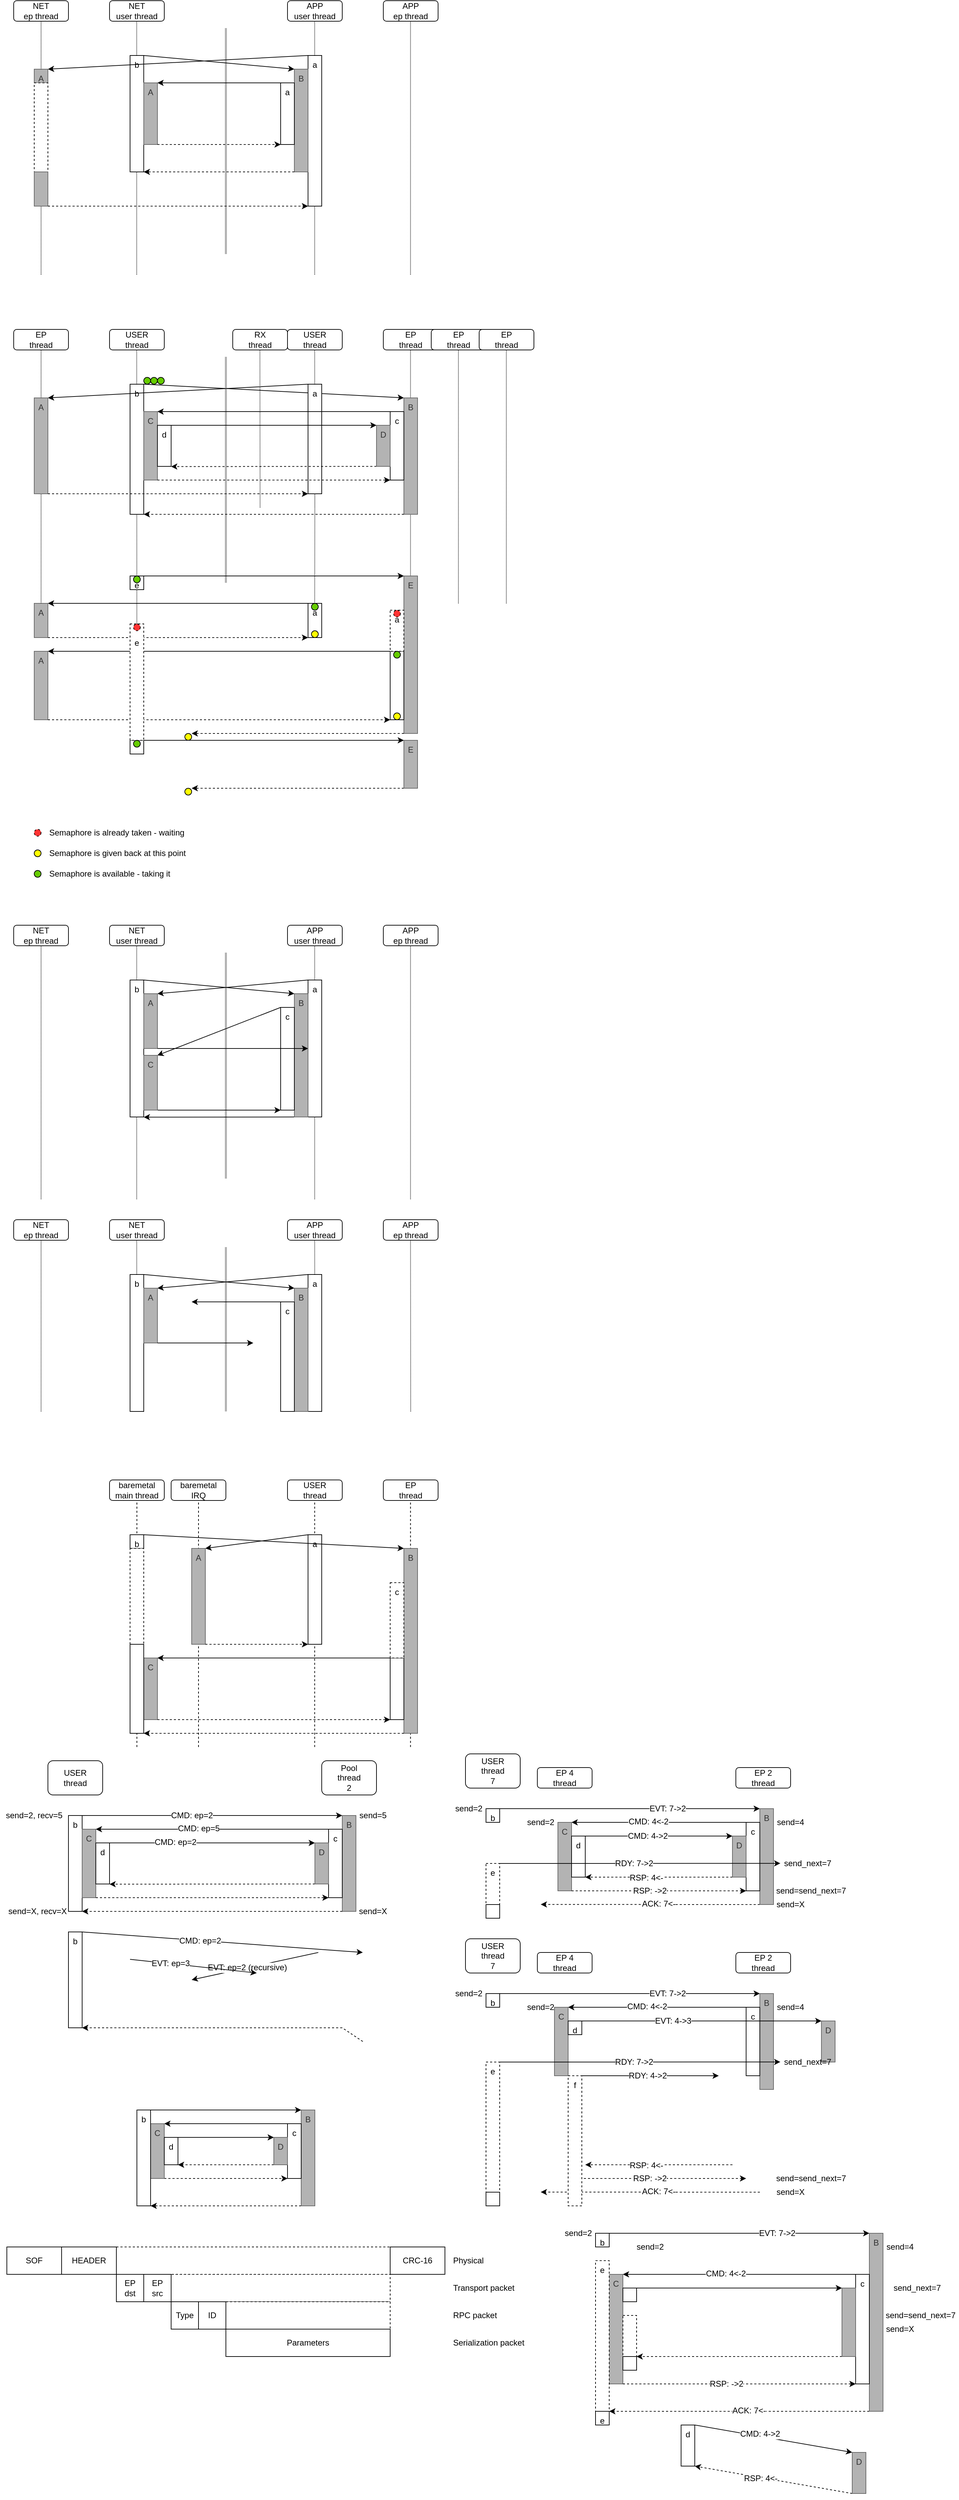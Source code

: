 <mxfile version="12.9.9" type="github">
  <diagram id="xgrzt0RMuhMkAyC4IfRt" name="Page-1">
    <mxGraphModel dx="650" dy="388" grid="1" gridSize="10" guides="1" tooltips="1" connect="1" arrows="1" fold="1" page="1" pageScale="1" pageWidth="850" pageHeight="1100" math="0" shadow="0">
      <root>
        <mxCell id="0" />
        <mxCell id="1" parent="0" />
        <mxCell id="WUBMWal4IFo-aIh_Iq9I-3" value="" style="rounded=0;whiteSpace=wrap;html=1;strokeColor=#000000;fillColor=#FFFFFF;align=center;dashed=1;" parent="1" vertex="1">
          <mxGeometry x="280" y="3360" width="320" height="40" as="geometry" />
        </mxCell>
        <mxCell id="WUBMWal4IFo-aIh_Iq9I-4" value="" style="rounded=0;whiteSpace=wrap;html=1;strokeColor=#000000;fillColor=#FFFFFF;align=center;dashed=1;" parent="1" vertex="1">
          <mxGeometry x="360" y="3400" width="240" height="40" as="geometry" />
        </mxCell>
        <mxCell id="h5zFton7O5CiCkdlQExk-5" value="" style="rounded=0;whiteSpace=wrap;html=1;strokeColor=#000000;fillColor=#FFFFFF;align=center;dashed=1;" vertex="1" parent="1">
          <mxGeometry x="200" y="3320" width="400" height="40" as="geometry" />
        </mxCell>
        <mxCell id="PQzGvBvh1XN56MC4Xkkl-26" value="" style="endArrow=none;dashed=1;html=1;entryX=0.5;entryY=1;entryDx=0;entryDy=0;" parent="1" target="PQzGvBvh1XN56MC4Xkkl-13" edge="1">
          <mxGeometry width="50" height="50" relative="1" as="geometry">
            <mxPoint x="230" y="2590" as="sourcePoint" />
            <mxPoint x="170" y="2310" as="targetPoint" />
          </mxGeometry>
        </mxCell>
        <mxCell id="PQzGvBvh1XN56MC4Xkkl-27" value="" style="endArrow=none;dashed=1;html=1;entryX=0.5;entryY=1;entryDx=0;entryDy=0;" parent="1" edge="1">
          <mxGeometry width="50" height="50" relative="1" as="geometry">
            <mxPoint x="320" y="2590" as="sourcePoint" />
            <mxPoint x="320" y="2230" as="targetPoint" />
          </mxGeometry>
        </mxCell>
        <mxCell id="PQzGvBvh1XN56MC4Xkkl-28" value="" style="endArrow=none;dashed=1;html=1;entryX=0.5;entryY=1;entryDx=0;entryDy=0;" parent="1" edge="1">
          <mxGeometry width="50" height="50" relative="1" as="geometry">
            <mxPoint x="489.71" y="2590" as="sourcePoint" />
            <mxPoint x="489.71" y="2230" as="targetPoint" />
          </mxGeometry>
        </mxCell>
        <mxCell id="PQzGvBvh1XN56MC4Xkkl-29" value="" style="endArrow=none;dashed=1;html=1;entryX=0.5;entryY=1;entryDx=0;entryDy=0;" parent="1" edge="1">
          <mxGeometry width="50" height="50" relative="1" as="geometry">
            <mxPoint x="629.71" y="2590" as="sourcePoint" />
            <mxPoint x="629.71" y="2230" as="targetPoint" />
          </mxGeometry>
        </mxCell>
        <mxCell id="1Rv9va5PV-6Wp0BokZfB-43" value="" style="endArrow=none;html=1;strokeColor=#000000;fontColor=#000000;entryX=0.5;entryY=1;entryDx=0;entryDy=0;dashed=1;dashPattern=1 1;" parent="1" target="1Rv9va5PV-6Wp0BokZfB-42" edge="1">
          <mxGeometry width="50" height="50" relative="1" as="geometry">
            <mxPoint x="90" y="440" as="sourcePoint" />
            <mxPoint x="370" y="240" as="targetPoint" />
          </mxGeometry>
        </mxCell>
        <mxCell id="1Rv9va5PV-6Wp0BokZfB-45" value="" style="endArrow=none;html=1;strokeColor=#000000;fontColor=#000000;entryX=0.5;entryY=1;entryDx=0;entryDy=0;dashed=1;dashPattern=1 1;" parent="1" edge="1">
          <mxGeometry width="50" height="50" relative="1" as="geometry">
            <mxPoint x="229.71" y="440" as="sourcePoint" />
            <mxPoint x="229.71" y="70" as="targetPoint" />
          </mxGeometry>
        </mxCell>
        <mxCell id="1Rv9va5PV-6Wp0BokZfB-46" value="" style="endArrow=none;html=1;strokeColor=#000000;fontColor=#000000;entryX=0.5;entryY=1;entryDx=0;entryDy=0;dashed=1;dashPattern=1 1;" parent="1" edge="1">
          <mxGeometry width="50" height="50" relative="1" as="geometry">
            <mxPoint x="489.71" y="440" as="sourcePoint" />
            <mxPoint x="489.71" y="70" as="targetPoint" />
          </mxGeometry>
        </mxCell>
        <mxCell id="1Rv9va5PV-6Wp0BokZfB-47" value="" style="endArrow=none;html=1;strokeColor=#000000;fontColor=#000000;entryX=0.5;entryY=1;entryDx=0;entryDy=0;dashed=1;dashPattern=1 1;" parent="1" edge="1">
          <mxGeometry width="50" height="50" relative="1" as="geometry">
            <mxPoint x="629.71" y="440" as="sourcePoint" />
            <mxPoint x="629.71" y="70" as="targetPoint" />
          </mxGeometry>
        </mxCell>
        <mxCell id="1Rv9va5PV-6Wp0BokZfB-1" value="b" style="rounded=0;whiteSpace=wrap;html=1;verticalAlign=top;" parent="1" vertex="1">
          <mxGeometry x="220" y="120" width="20" height="170" as="geometry" />
        </mxCell>
        <mxCell id="1Rv9va5PV-6Wp0BokZfB-2" value="" style="endArrow=none;html=1;strokeColor=#B3B3B3;strokeWidth=3;" parent="1" edge="1">
          <mxGeometry width="50" height="50" relative="1" as="geometry">
            <mxPoint x="360" y="410" as="sourcePoint" />
            <mxPoint x="360" y="80" as="targetPoint" />
          </mxGeometry>
        </mxCell>
        <mxCell id="1Rv9va5PV-6Wp0BokZfB-6" style="rounded=0;orthogonalLoop=1;jettySize=auto;html=1;exitX=0;exitY=0;exitDx=0;exitDy=0;entryX=1;entryY=0;entryDx=0;entryDy=0;" parent="1" source="1Rv9va5PV-6Wp0BokZfB-3" target="1Rv9va5PV-6Wp0BokZfB-5" edge="1">
          <mxGeometry relative="1" as="geometry">
            <mxPoint x="250" y="140" as="targetPoint" />
          </mxGeometry>
        </mxCell>
        <mxCell id="1Rv9va5PV-6Wp0BokZfB-3" value="a" style="rounded=0;whiteSpace=wrap;html=1;verticalAlign=top;" parent="1" vertex="1">
          <mxGeometry x="480" y="120" width="20" height="220" as="geometry" />
        </mxCell>
        <mxCell id="1Rv9va5PV-6Wp0BokZfB-5" value="A" style="rounded=0;whiteSpace=wrap;html=1;fillColor=#B3B3B3;strokeColor=#666666;fontColor=#333333;verticalAlign=top;" parent="1" vertex="1">
          <mxGeometry x="80" y="140" width="20" height="20" as="geometry" />
        </mxCell>
        <mxCell id="1Rv9va5PV-6Wp0BokZfB-7" value="B" style="rounded=0;whiteSpace=wrap;html=1;fillColor=#B3B3B3;strokeColor=#666666;fontColor=#333333;verticalAlign=top;" parent="1" vertex="1">
          <mxGeometry x="460" y="140" width="20" height="150" as="geometry" />
        </mxCell>
        <mxCell id="1Rv9va5PV-6Wp0BokZfB-12" value="a" style="rounded=0;whiteSpace=wrap;html=1;verticalAlign=top;" parent="1" vertex="1">
          <mxGeometry x="440" y="160" width="20" height="90" as="geometry" />
        </mxCell>
        <mxCell id="1Rv9va5PV-6Wp0BokZfB-20" value="A" style="rounded=0;whiteSpace=wrap;html=1;fillColor=#B3B3B3;strokeColor=#666666;fontColor=#333333;verticalAlign=top;" parent="1" vertex="1">
          <mxGeometry x="240" y="160" width="20" height="90" as="geometry" />
        </mxCell>
        <mxCell id="1Rv9va5PV-6Wp0BokZfB-21" style="edgeStyle=none;rounded=0;orthogonalLoop=1;jettySize=auto;html=1;exitX=1;exitY=1;exitDx=0;exitDy=0;dashed=1;entryX=0;entryY=1;entryDx=0;entryDy=0;" parent="1" source="1Rv9va5PV-6Wp0BokZfB-20" target="1Rv9va5PV-6Wp0BokZfB-12" edge="1">
          <mxGeometry relative="1" as="geometry">
            <mxPoint x="470" y="270" as="targetPoint" />
            <mxPoint x="220" y="260" as="sourcePoint" />
          </mxGeometry>
        </mxCell>
        <mxCell id="1Rv9va5PV-6Wp0BokZfB-30" value="" style="rounded=0;whiteSpace=wrap;html=1;verticalAlign=top;dashed=1;" parent="1" vertex="1">
          <mxGeometry x="80" y="160" width="20" height="130" as="geometry" />
        </mxCell>
        <mxCell id="1Rv9va5PV-6Wp0BokZfB-34" value="" style="endArrow=classic;html=1;strokeColor=#000000;fontColor=#000000;exitX=0;exitY=0;exitDx=0;exitDy=0;entryX=1;entryY=0;entryDx=0;entryDy=0;" parent="1" source="1Rv9va5PV-6Wp0BokZfB-12" target="1Rv9va5PV-6Wp0BokZfB-20" edge="1">
          <mxGeometry width="50" height="50" relative="1" as="geometry">
            <mxPoint x="490" y="250" as="sourcePoint" />
            <mxPoint x="250" y="170" as="targetPoint" />
          </mxGeometry>
        </mxCell>
        <mxCell id="1Rv9va5PV-6Wp0BokZfB-35" style="edgeStyle=none;rounded=0;orthogonalLoop=1;jettySize=auto;html=1;exitX=0;exitY=1;exitDx=0;exitDy=0;dashed=1;entryX=1;entryY=1;entryDx=0;entryDy=0;" parent="1" source="1Rv9va5PV-6Wp0BokZfB-7" target="1Rv9va5PV-6Wp0BokZfB-1" edge="1">
          <mxGeometry relative="1" as="geometry">
            <mxPoint x="250" y="300" as="targetPoint" />
            <mxPoint x="230" y="270" as="sourcePoint" />
          </mxGeometry>
        </mxCell>
        <mxCell id="1Rv9va5PV-6Wp0BokZfB-37" value="" style="rounded=0;whiteSpace=wrap;html=1;fillColor=#B3B3B3;strokeColor=#666666;fontColor=#333333;verticalAlign=top;" parent="1" vertex="1">
          <mxGeometry x="80" y="290" width="20" height="50" as="geometry" />
        </mxCell>
        <mxCell id="1Rv9va5PV-6Wp0BokZfB-38" value="" style="endArrow=classic;html=1;strokeColor=#000000;fontColor=#000000;exitX=1;exitY=1;exitDx=0;exitDy=0;entryX=0;entryY=1;entryDx=0;entryDy=0;dashed=1;" parent="1" source="1Rv9va5PV-6Wp0BokZfB-37" target="1Rv9va5PV-6Wp0BokZfB-3" edge="1">
          <mxGeometry width="50" height="50" relative="1" as="geometry">
            <mxPoint x="320" y="290" as="sourcePoint" />
            <mxPoint x="470" y="390" as="targetPoint" />
          </mxGeometry>
        </mxCell>
        <mxCell id="1Rv9va5PV-6Wp0BokZfB-39" value="NET&lt;br&gt;user thread" style="rounded=1;whiteSpace=wrap;html=1;fillColor=#ffffff;fontColor=#000000;" parent="1" vertex="1">
          <mxGeometry x="190" y="40" width="80" height="30" as="geometry" />
        </mxCell>
        <mxCell id="1Rv9va5PV-6Wp0BokZfB-40" value="APP&lt;br&gt;user thread" style="rounded=1;whiteSpace=wrap;html=1;fillColor=#ffffff;fontColor=#000000;" parent="1" vertex="1">
          <mxGeometry x="450" y="40" width="80" height="30" as="geometry" />
        </mxCell>
        <mxCell id="1Rv9va5PV-6Wp0BokZfB-41" value="APP&lt;br&gt;ep thread" style="rounded=1;whiteSpace=wrap;html=1;fillColor=#ffffff;fontColor=#000000;" parent="1" vertex="1">
          <mxGeometry x="590" y="40" width="80" height="30" as="geometry" />
        </mxCell>
        <mxCell id="1Rv9va5PV-6Wp0BokZfB-42" value="NET&lt;br&gt;ep thread" style="rounded=1;whiteSpace=wrap;html=1;fillColor=#ffffff;fontColor=#000000;" parent="1" vertex="1">
          <mxGeometry x="50" y="40" width="80" height="30" as="geometry" />
        </mxCell>
        <mxCell id="1Rv9va5PV-6Wp0BokZfB-8" style="edgeStyle=none;rounded=0;orthogonalLoop=1;jettySize=auto;html=1;exitX=1;exitY=0;exitDx=0;exitDy=0;entryX=0;entryY=0;entryDx=0;entryDy=0;" parent="1" source="1Rv9va5PV-6Wp0BokZfB-1" target="1Rv9va5PV-6Wp0BokZfB-7" edge="1">
          <mxGeometry relative="1" as="geometry">
            <mxPoint x="470" y="140" as="targetPoint" />
          </mxGeometry>
        </mxCell>
        <mxCell id="1Rv9va5PV-6Wp0BokZfB-54" value="" style="endArrow=none;html=1;strokeColor=#000000;fontColor=#000000;entryX=0.5;entryY=1;entryDx=0;entryDy=0;dashed=1;dashPattern=1 1;" parent="1" target="1Rv9va5PV-6Wp0BokZfB-75" edge="1">
          <mxGeometry width="50" height="50" relative="1" as="geometry">
            <mxPoint x="90" y="920" as="sourcePoint" />
            <mxPoint x="370" y="720" as="targetPoint" />
          </mxGeometry>
        </mxCell>
        <mxCell id="1Rv9va5PV-6Wp0BokZfB-55" value="" style="endArrow=none;html=1;strokeColor=#000000;fontColor=#000000;entryX=0.5;entryY=1;entryDx=0;entryDy=0;dashed=1;dashPattern=1 1;" parent="1" edge="1">
          <mxGeometry width="50" height="50" relative="1" as="geometry">
            <mxPoint x="229.994" y="1050" as="sourcePoint" />
            <mxPoint x="229.71" y="550" as="targetPoint" />
          </mxGeometry>
        </mxCell>
        <mxCell id="1Rv9va5PV-6Wp0BokZfB-56" value="" style="endArrow=none;html=1;strokeColor=#000000;fontColor=#000000;entryX=0.5;entryY=1;entryDx=0;entryDy=0;dashed=1;dashPattern=1 1;" parent="1" edge="1">
          <mxGeometry width="50" height="50" relative="1" as="geometry">
            <mxPoint x="489.948" y="780" as="sourcePoint" />
            <mxPoint x="489.71" y="550" as="targetPoint" />
          </mxGeometry>
        </mxCell>
        <mxCell id="1Rv9va5PV-6Wp0BokZfB-57" value="" style="endArrow=none;html=1;strokeColor=#000000;fontColor=#000000;entryX=0.5;entryY=1;entryDx=0;entryDy=0;dashed=1;dashPattern=1 1;" parent="1" edge="1">
          <mxGeometry width="50" height="50" relative="1" as="geometry">
            <mxPoint x="629.71" y="920" as="sourcePoint" />
            <mxPoint x="629.71" y="550" as="targetPoint" />
          </mxGeometry>
        </mxCell>
        <mxCell id="PQzGvBvh1XN56MC4Xkkl-51" style="edgeStyle=none;rounded=0;orthogonalLoop=1;jettySize=auto;html=1;exitX=1;exitY=0;exitDx=0;exitDy=0;entryX=0;entryY=0;entryDx=0;entryDy=0;" parent="1" source="1Rv9va5PV-6Wp0BokZfB-58" target="1Rv9va5PV-6Wp0BokZfB-63" edge="1">
          <mxGeometry relative="1" as="geometry" />
        </mxCell>
        <mxCell id="1Rv9va5PV-6Wp0BokZfB-58" value="b" style="rounded=0;whiteSpace=wrap;html=1;verticalAlign=top;" parent="1" vertex="1">
          <mxGeometry x="220" y="600" width="20" height="190" as="geometry" />
        </mxCell>
        <mxCell id="1Rv9va5PV-6Wp0BokZfB-59" value="" style="endArrow=none;html=1;strokeColor=#B3B3B3;strokeWidth=3;" parent="1" edge="1">
          <mxGeometry width="50" height="50" relative="1" as="geometry">
            <mxPoint x="360" y="890" as="sourcePoint" />
            <mxPoint x="360" y="560" as="targetPoint" />
          </mxGeometry>
        </mxCell>
        <mxCell id="1Rv9va5PV-6Wp0BokZfB-60" style="rounded=0;orthogonalLoop=1;jettySize=auto;html=1;exitX=0;exitY=0;exitDx=0;exitDy=0;entryX=1;entryY=0;entryDx=0;entryDy=0;" parent="1" source="1Rv9va5PV-6Wp0BokZfB-61" target="1Rv9va5PV-6Wp0BokZfB-62" edge="1">
          <mxGeometry relative="1" as="geometry">
            <mxPoint x="250" y="620" as="targetPoint" />
          </mxGeometry>
        </mxCell>
        <mxCell id="1Rv9va5PV-6Wp0BokZfB-61" value="a" style="rounded=0;whiteSpace=wrap;html=1;verticalAlign=top;" parent="1" vertex="1">
          <mxGeometry x="480" y="600" width="20" height="160" as="geometry" />
        </mxCell>
        <mxCell id="1Rv9va5PV-6Wp0BokZfB-62" value="A" style="rounded=0;whiteSpace=wrap;html=1;fillColor=#B3B3B3;strokeColor=#666666;fontColor=#333333;verticalAlign=top;" parent="1" vertex="1">
          <mxGeometry x="80" y="620" width="20" height="140" as="geometry" />
        </mxCell>
        <mxCell id="1Rv9va5PV-6Wp0BokZfB-63" value="B" style="rounded=0;whiteSpace=wrap;html=1;fillColor=#B3B3B3;strokeColor=#666666;fontColor=#333333;verticalAlign=top;" parent="1" vertex="1">
          <mxGeometry x="620" y="620" width="20" height="170" as="geometry" />
        </mxCell>
        <mxCell id="1Rv9va5PV-6Wp0BokZfB-64" value="c" style="rounded=0;whiteSpace=wrap;html=1;verticalAlign=top;" parent="1" vertex="1">
          <mxGeometry x="600" y="640" width="20" height="100" as="geometry" />
        </mxCell>
        <mxCell id="1Rv9va5PV-6Wp0BokZfB-65" value="C" style="rounded=0;whiteSpace=wrap;html=1;fillColor=#B3B3B3;strokeColor=#666666;fontColor=#333333;verticalAlign=top;" parent="1" vertex="1">
          <mxGeometry x="240" y="640" width="20" height="100" as="geometry" />
        </mxCell>
        <mxCell id="1Rv9va5PV-6Wp0BokZfB-66" style="edgeStyle=none;rounded=0;orthogonalLoop=1;jettySize=auto;html=1;exitX=1;exitY=1;exitDx=0;exitDy=0;dashed=1;entryX=0;entryY=1;entryDx=0;entryDy=0;" parent="1" source="1Rv9va5PV-6Wp0BokZfB-65" target="1Rv9va5PV-6Wp0BokZfB-64" edge="1">
          <mxGeometry relative="1" as="geometry">
            <mxPoint x="620" y="750" as="targetPoint" />
            <mxPoint x="220" y="740" as="sourcePoint" />
          </mxGeometry>
        </mxCell>
        <mxCell id="1Rv9va5PV-6Wp0BokZfB-68" value="" style="endArrow=classic;html=1;strokeColor=#000000;fontColor=#000000;exitX=0;exitY=0;exitDx=0;exitDy=0;entryX=1;entryY=0;entryDx=0;entryDy=0;" parent="1" source="1Rv9va5PV-6Wp0BokZfB-64" target="1Rv9va5PV-6Wp0BokZfB-65" edge="1">
          <mxGeometry width="50" height="50" relative="1" as="geometry">
            <mxPoint x="490" y="730" as="sourcePoint" />
            <mxPoint x="260" y="650" as="targetPoint" />
          </mxGeometry>
        </mxCell>
        <mxCell id="1Rv9va5PV-6Wp0BokZfB-69" style="edgeStyle=none;rounded=0;orthogonalLoop=1;jettySize=auto;html=1;dashed=1;entryX=1;entryY=1;entryDx=0;entryDy=0;exitX=0;exitY=1;exitDx=0;exitDy=0;" parent="1" source="1Rv9va5PV-6Wp0BokZfB-63" target="1Rv9va5PV-6Wp0BokZfB-58" edge="1">
          <mxGeometry relative="1" as="geometry">
            <mxPoint x="250" y="800" as="targetPoint" />
            <mxPoint x="620" y="790" as="sourcePoint" />
          </mxGeometry>
        </mxCell>
        <mxCell id="1Rv9va5PV-6Wp0BokZfB-71" value="" style="endArrow=classic;html=1;strokeColor=#000000;fontColor=#000000;exitX=1;exitY=1;exitDx=0;exitDy=0;entryX=0;entryY=1;entryDx=0;entryDy=0;dashed=1;" parent="1" target="1Rv9va5PV-6Wp0BokZfB-61" edge="1">
          <mxGeometry width="50" height="50" relative="1" as="geometry">
            <mxPoint x="100" y="760" as="sourcePoint" />
            <mxPoint x="470" y="770" as="targetPoint" />
          </mxGeometry>
        </mxCell>
        <mxCell id="1Rv9va5PV-6Wp0BokZfB-72" value="USER&lt;br&gt;thread" style="rounded=1;whiteSpace=wrap;html=1;fillColor=#ffffff;fontColor=#000000;" parent="1" vertex="1">
          <mxGeometry x="190" y="520" width="80" height="30" as="geometry" />
        </mxCell>
        <mxCell id="1Rv9va5PV-6Wp0BokZfB-73" value="USER&lt;br&gt;thread" style="rounded=1;whiteSpace=wrap;html=1;fillColor=#ffffff;fontColor=#000000;" parent="1" vertex="1">
          <mxGeometry x="450" y="520" width="80" height="30" as="geometry" />
        </mxCell>
        <mxCell id="1Rv9va5PV-6Wp0BokZfB-74" value="EP&lt;br&gt;thread" style="rounded=1;whiteSpace=wrap;html=1;fillColor=#ffffff;fontColor=#000000;" parent="1" vertex="1">
          <mxGeometry x="590" y="520" width="80" height="30" as="geometry" />
        </mxCell>
        <mxCell id="1Rv9va5PV-6Wp0BokZfB-75" value="EP&lt;br&gt;thread" style="rounded=1;whiteSpace=wrap;html=1;fillColor=#ffffff;fontColor=#000000;" parent="1" vertex="1">
          <mxGeometry x="50" y="520" width="80" height="30" as="geometry" />
        </mxCell>
        <mxCell id="1Rv9va5PV-6Wp0BokZfB-81" value="" style="endArrow=none;html=1;strokeColor=#000000;fontColor=#000000;entryX=0.5;entryY=1;entryDx=0;entryDy=0;dashed=1;dashPattern=1 1;" parent="1" target="1Rv9va5PV-6Wp0BokZfB-61" edge="1">
          <mxGeometry width="50" height="50" relative="1" as="geometry">
            <mxPoint x="489.71" y="920" as="sourcePoint" />
            <mxPoint x="490" y="880" as="targetPoint" />
          </mxGeometry>
        </mxCell>
        <mxCell id="G7WEoSztosAkv3LRzKmX-35" value="e" style="rounded=0;whiteSpace=wrap;html=1;verticalAlign=top;" parent="1" vertex="1">
          <mxGeometry x="220" y="880" width="20" height="20" as="geometry" />
        </mxCell>
        <mxCell id="G7WEoSztosAkv3LRzKmX-36" style="rounded=0;orthogonalLoop=1;jettySize=auto;html=1;exitX=0;exitY=0;exitDx=0;exitDy=0;entryX=1;entryY=0;entryDx=0;entryDy=0;" parent="1" source="G7WEoSztosAkv3LRzKmX-37" target="G7WEoSztosAkv3LRzKmX-38" edge="1">
          <mxGeometry relative="1" as="geometry">
            <mxPoint x="250" y="880" as="targetPoint" />
          </mxGeometry>
        </mxCell>
        <mxCell id="G7WEoSztosAkv3LRzKmX-37" value="a" style="rounded=0;whiteSpace=wrap;html=1;verticalAlign=top;" parent="1" vertex="1">
          <mxGeometry x="480" y="920" width="20" height="50" as="geometry" />
        </mxCell>
        <mxCell id="G7WEoSztosAkv3LRzKmX-38" value="A" style="rounded=0;whiteSpace=wrap;html=1;fillColor=#B3B3B3;strokeColor=#666666;fontColor=#333333;verticalAlign=top;" parent="1" vertex="1">
          <mxGeometry x="80" y="920" width="20" height="50" as="geometry" />
        </mxCell>
        <mxCell id="G7WEoSztosAkv3LRzKmX-39" value="E" style="rounded=0;whiteSpace=wrap;html=1;fillColor=#B3B3B3;strokeColor=#666666;fontColor=#333333;verticalAlign=top;" parent="1" vertex="1">
          <mxGeometry x="620" y="880" width="20" height="230" as="geometry" />
        </mxCell>
        <mxCell id="G7WEoSztosAkv3LRzKmX-40" value="" style="rounded=0;whiteSpace=wrap;html=1;verticalAlign=top;" parent="1" vertex="1">
          <mxGeometry x="600" y="990" width="20" height="100" as="geometry" />
        </mxCell>
        <mxCell id="G7WEoSztosAkv3LRzKmX-41" value="A" style="rounded=0;whiteSpace=wrap;html=1;fillColor=#B3B3B3;strokeColor=#666666;fontColor=#333333;verticalAlign=top;" parent="1" vertex="1">
          <mxGeometry x="80" y="990" width="20" height="100" as="geometry" />
        </mxCell>
        <mxCell id="G7WEoSztosAkv3LRzKmX-42" style="edgeStyle=none;rounded=0;orthogonalLoop=1;jettySize=auto;html=1;exitX=1;exitY=1;exitDx=0;exitDy=0;dashed=1;entryX=0;entryY=1;entryDx=0;entryDy=0;" parent="1" source="G7WEoSztosAkv3LRzKmX-41" target="G7WEoSztosAkv3LRzKmX-40" edge="1">
          <mxGeometry relative="1" as="geometry">
            <mxPoint x="620" y="1010" as="targetPoint" />
            <mxPoint x="220" y="1000" as="sourcePoint" />
          </mxGeometry>
        </mxCell>
        <mxCell id="G7WEoSztosAkv3LRzKmX-43" value="" style="endArrow=classic;html=1;strokeColor=#000000;fontColor=#000000;exitX=0;exitY=0;exitDx=0;exitDy=0;entryX=1;entryY=0;entryDx=0;entryDy=0;" parent="1" source="G7WEoSztosAkv3LRzKmX-40" target="G7WEoSztosAkv3LRzKmX-41" edge="1">
          <mxGeometry width="50" height="50" relative="1" as="geometry">
            <mxPoint x="490" y="990" as="sourcePoint" />
            <mxPoint x="260" y="910" as="targetPoint" />
          </mxGeometry>
        </mxCell>
        <mxCell id="G7WEoSztosAkv3LRzKmX-44" style="edgeStyle=none;rounded=0;orthogonalLoop=1;jettySize=auto;html=1;dashed=1;exitX=0;exitY=1;exitDx=0;exitDy=0;" parent="1" source="G7WEoSztosAkv3LRzKmX-39" edge="1">
          <mxGeometry relative="1" as="geometry">
            <mxPoint x="310" y="1110" as="targetPoint" />
            <mxPoint x="620" y="1050" as="sourcePoint" />
          </mxGeometry>
        </mxCell>
        <mxCell id="G7WEoSztosAkv3LRzKmX-45" value="" style="endArrow=classic;html=1;strokeColor=#000000;fontColor=#000000;exitX=1;exitY=1;exitDx=0;exitDy=0;entryX=0;entryY=1;entryDx=0;entryDy=0;dashed=1;" parent="1" source="G7WEoSztosAkv3LRzKmX-38" target="G7WEoSztosAkv3LRzKmX-37" edge="1">
          <mxGeometry width="50" height="50" relative="1" as="geometry">
            <mxPoint x="100" y="1020" as="sourcePoint" />
            <mxPoint x="470" y="1030" as="targetPoint" />
          </mxGeometry>
        </mxCell>
        <mxCell id="G7WEoSztosAkv3LRzKmX-46" style="edgeStyle=none;rounded=0;orthogonalLoop=1;jettySize=auto;html=1;exitX=1;exitY=0;exitDx=0;exitDy=0;entryX=0;entryY=0;entryDx=0;entryDy=0;" parent="1" source="G7WEoSztosAkv3LRzKmX-35" target="G7WEoSztosAkv3LRzKmX-39" edge="1">
          <mxGeometry relative="1" as="geometry">
            <mxPoint x="470" y="880" as="targetPoint" />
          </mxGeometry>
        </mxCell>
        <mxCell id="G7WEoSztosAkv3LRzKmX-47" value="a" style="rounded=0;whiteSpace=wrap;html=1;verticalAlign=top;dashed=1;" parent="1" vertex="1">
          <mxGeometry x="600" y="930" width="20" height="60" as="geometry" />
        </mxCell>
        <mxCell id="G7WEoSztosAkv3LRzKmX-48" value="" style="ellipse;whiteSpace=wrap;html=1;fillColor=#66CC00;" parent="1" vertex="1">
          <mxGeometry x="485" y="920" width="10" height="10" as="geometry" />
        </mxCell>
        <mxCell id="G7WEoSztosAkv3LRzKmX-49" value="" style="ellipse;whiteSpace=wrap;html=1;dashed=1;fillColor=#FF3333;" parent="1" vertex="1">
          <mxGeometry x="605" y="930" width="10" height="10" as="geometry" />
        </mxCell>
        <mxCell id="G7WEoSztosAkv3LRzKmX-51" value="" style="ellipse;whiteSpace=wrap;html=1;fillColor=#66CC00;" parent="1" vertex="1">
          <mxGeometry x="225" y="880" width="10" height="10" as="geometry" />
        </mxCell>
        <mxCell id="G7WEoSztosAkv3LRzKmX-52" value="" style="ellipse;whiteSpace=wrap;html=1;fillColor=#FFFF00;" parent="1" vertex="1">
          <mxGeometry x="485" y="960" width="10" height="10" as="geometry" />
        </mxCell>
        <mxCell id="G7WEoSztosAkv3LRzKmX-53" value="" style="ellipse;whiteSpace=wrap;html=1;fillColor=#FFFF00;" parent="1" vertex="1">
          <mxGeometry x="300" y="1110" width="10" height="10" as="geometry" />
        </mxCell>
        <mxCell id="G7WEoSztosAkv3LRzKmX-54" value="" style="ellipse;whiteSpace=wrap;html=1;fillColor=#FFFF00;" parent="1" vertex="1">
          <mxGeometry x="605" y="1080" width="10" height="10" as="geometry" />
        </mxCell>
        <mxCell id="G7WEoSztosAkv3LRzKmX-57" value="" style="ellipse;whiteSpace=wrap;html=1;fillColor=#66CC00;" parent="1" vertex="1">
          <mxGeometry x="605" y="990" width="10" height="10" as="geometry" />
        </mxCell>
        <mxCell id="G7WEoSztosAkv3LRzKmX-65" style="edgeStyle=none;rounded=0;orthogonalLoop=1;jettySize=auto;html=1;exitX=1;exitY=0;exitDx=0;exitDy=0;entryX=0;entryY=0;entryDx=0;entryDy=0;" parent="1" source="G7WEoSztosAkv3LRzKmX-59" target="G7WEoSztosAkv3LRzKmX-64" edge="1">
          <mxGeometry relative="1" as="geometry" />
        </mxCell>
        <mxCell id="G7WEoSztosAkv3LRzKmX-59" value="" style="rounded=0;whiteSpace=wrap;html=1;verticalAlign=top;" parent="1" vertex="1">
          <mxGeometry x="220" y="1120" width="20" height="20" as="geometry" />
        </mxCell>
        <mxCell id="G7WEoSztosAkv3LRzKmX-60" value="&lt;br&gt;e" style="rounded=0;whiteSpace=wrap;html=1;verticalAlign=top;dashed=1;" parent="1" vertex="1">
          <mxGeometry x="220" y="950" width="20" height="170" as="geometry" />
        </mxCell>
        <mxCell id="G7WEoSztosAkv3LRzKmX-61" value="" style="ellipse;whiteSpace=wrap;html=1;dashed=1;fillColor=#FF3333;" parent="1" vertex="1">
          <mxGeometry x="225" y="950" width="10" height="10" as="geometry" />
        </mxCell>
        <mxCell id="G7WEoSztosAkv3LRzKmX-63" value="" style="ellipse;whiteSpace=wrap;html=1;fillColor=#66CC00;" parent="1" vertex="1">
          <mxGeometry x="225" y="1120" width="10" height="10" as="geometry" />
        </mxCell>
        <mxCell id="G7WEoSztosAkv3LRzKmX-66" style="edgeStyle=none;rounded=0;orthogonalLoop=1;jettySize=auto;html=1;exitX=0;exitY=1;exitDx=0;exitDy=0;dashed=1;" parent="1" source="G7WEoSztosAkv3LRzKmX-64" edge="1">
          <mxGeometry relative="1" as="geometry">
            <mxPoint x="310" y="1190" as="targetPoint" />
          </mxGeometry>
        </mxCell>
        <mxCell id="G7WEoSztosAkv3LRzKmX-64" value="E" style="rounded=0;whiteSpace=wrap;html=1;fillColor=#B3B3B3;strokeColor=#666666;fontColor=#333333;verticalAlign=top;" parent="1" vertex="1">
          <mxGeometry x="620" y="1120" width="20" height="70" as="geometry" />
        </mxCell>
        <mxCell id="G7WEoSztosAkv3LRzKmX-67" value="" style="ellipse;whiteSpace=wrap;html=1;fillColor=#FFFF00;" parent="1" vertex="1">
          <mxGeometry x="300" y="1190" width="10" height="10" as="geometry" />
        </mxCell>
        <mxCell id="G7WEoSztosAkv3LRzKmX-68" value="" style="ellipse;whiteSpace=wrap;html=1;fillColor=#66CC00;" parent="1" vertex="1">
          <mxGeometry x="80" y="1310" width="10" height="10" as="geometry" />
        </mxCell>
        <mxCell id="G7WEoSztosAkv3LRzKmX-69" value="" style="ellipse;whiteSpace=wrap;html=1;fillColor=#FFFF00;" parent="1" vertex="1">
          <mxGeometry x="80" y="1280" width="10" height="10" as="geometry" />
        </mxCell>
        <mxCell id="G7WEoSztosAkv3LRzKmX-70" value="" style="ellipse;whiteSpace=wrap;html=1;dashed=1;fillColor=#FF3333;" parent="1" vertex="1">
          <mxGeometry x="80" y="1250" width="10" height="10" as="geometry" />
        </mxCell>
        <mxCell id="G7WEoSztosAkv3LRzKmX-72" value="Semaphore is already taken - waiting" style="text;html=1;strokeColor=none;fillColor=none;align=left;verticalAlign=middle;whiteSpace=wrap;rounded=0;" parent="1" vertex="1">
          <mxGeometry x="100" y="1240" width="220" height="30" as="geometry" />
        </mxCell>
        <mxCell id="G7WEoSztosAkv3LRzKmX-73" value="Semaphore is given back at this point" style="text;html=1;strokeColor=none;fillColor=none;align=left;verticalAlign=middle;whiteSpace=wrap;rounded=0;" parent="1" vertex="1">
          <mxGeometry x="100" y="1270" width="220" height="30" as="geometry" />
        </mxCell>
        <mxCell id="G7WEoSztosAkv3LRzKmX-74" value="Semaphore is available - taking it" style="text;html=1;strokeColor=none;fillColor=none;align=left;verticalAlign=middle;whiteSpace=wrap;rounded=0;" parent="1" vertex="1">
          <mxGeometry x="100" y="1300" width="220" height="30" as="geometry" />
        </mxCell>
        <mxCell id="G7WEoSztosAkv3LRzKmX-94" value="" style="endArrow=none;html=1;strokeColor=#000000;fontColor=#000000;entryX=0.5;entryY=1;entryDx=0;entryDy=0;dashed=1;dashPattern=1 1;" parent="1" target="G7WEoSztosAkv3LRzKmX-115" edge="1">
          <mxGeometry width="50" height="50" relative="1" as="geometry">
            <mxPoint x="90" y="1790" as="sourcePoint" />
            <mxPoint x="370" y="1590" as="targetPoint" />
          </mxGeometry>
        </mxCell>
        <mxCell id="G7WEoSztosAkv3LRzKmX-95" value="" style="endArrow=none;html=1;strokeColor=#000000;fontColor=#000000;entryX=0.5;entryY=1;entryDx=0;entryDy=0;dashed=1;dashPattern=1 1;" parent="1" edge="1">
          <mxGeometry width="50" height="50" relative="1" as="geometry">
            <mxPoint x="229.71" y="1790" as="sourcePoint" />
            <mxPoint x="229.71" y="1420" as="targetPoint" />
          </mxGeometry>
        </mxCell>
        <mxCell id="G7WEoSztosAkv3LRzKmX-96" value="" style="endArrow=none;html=1;strokeColor=#000000;fontColor=#000000;entryX=0.5;entryY=1;entryDx=0;entryDy=0;dashed=1;dashPattern=1 1;" parent="1" edge="1">
          <mxGeometry width="50" height="50" relative="1" as="geometry">
            <mxPoint x="489.71" y="1790" as="sourcePoint" />
            <mxPoint x="489.71" y="1420" as="targetPoint" />
          </mxGeometry>
        </mxCell>
        <mxCell id="G7WEoSztosAkv3LRzKmX-97" value="" style="endArrow=none;html=1;strokeColor=#000000;fontColor=#000000;entryX=0.5;entryY=1;entryDx=0;entryDy=0;dashed=1;dashPattern=1 1;" parent="1" edge="1">
          <mxGeometry width="50" height="50" relative="1" as="geometry">
            <mxPoint x="629.71" y="1790" as="sourcePoint" />
            <mxPoint x="629.71" y="1420" as="targetPoint" />
          </mxGeometry>
        </mxCell>
        <mxCell id="G7WEoSztosAkv3LRzKmX-98" value="b" style="rounded=0;whiteSpace=wrap;html=1;verticalAlign=top;" parent="1" vertex="1">
          <mxGeometry x="220" y="1470" width="20" height="200" as="geometry" />
        </mxCell>
        <mxCell id="G7WEoSztosAkv3LRzKmX-99" value="" style="endArrow=none;html=1;strokeColor=#B3B3B3;strokeWidth=3;" parent="1" edge="1">
          <mxGeometry width="50" height="50" relative="1" as="geometry">
            <mxPoint x="360" y="1760" as="sourcePoint" />
            <mxPoint x="360" y="1430" as="targetPoint" />
          </mxGeometry>
        </mxCell>
        <mxCell id="G7WEoSztosAkv3LRzKmX-100" style="rounded=0;orthogonalLoop=1;jettySize=auto;html=1;exitX=0;exitY=0;exitDx=0;exitDy=0;entryX=1;entryY=0;entryDx=0;entryDy=0;" parent="1" source="G7WEoSztosAkv3LRzKmX-101" target="G7WEoSztosAkv3LRzKmX-102" edge="1">
          <mxGeometry relative="1" as="geometry">
            <mxPoint x="250" y="1490" as="targetPoint" />
          </mxGeometry>
        </mxCell>
        <mxCell id="G7WEoSztosAkv3LRzKmX-101" value="a" style="rounded=0;whiteSpace=wrap;html=1;verticalAlign=top;" parent="1" vertex="1">
          <mxGeometry x="480" y="1470" width="20" height="200" as="geometry" />
        </mxCell>
        <mxCell id="G7WEoSztosAkv3LRzKmX-102" value="A" style="rounded=0;whiteSpace=wrap;html=1;fillColor=#B3B3B3;strokeColor=#666666;fontColor=#333333;verticalAlign=top;" parent="1" vertex="1">
          <mxGeometry x="240" y="1490" width="20" height="80" as="geometry" />
        </mxCell>
        <mxCell id="G7WEoSztosAkv3LRzKmX-121" style="edgeStyle=none;rounded=0;orthogonalLoop=1;jettySize=auto;html=1;exitX=0;exitY=1;exitDx=0;exitDy=0;" parent="1" source="G7WEoSztosAkv3LRzKmX-103" edge="1">
          <mxGeometry relative="1" as="geometry">
            <mxPoint x="240" y="1670.286" as="targetPoint" />
          </mxGeometry>
        </mxCell>
        <mxCell id="G7WEoSztosAkv3LRzKmX-103" value="B" style="rounded=0;whiteSpace=wrap;html=1;fillColor=#B3B3B3;strokeColor=#666666;fontColor=#333333;verticalAlign=top;" parent="1" vertex="1">
          <mxGeometry x="460" y="1490" width="20" height="180" as="geometry" />
        </mxCell>
        <mxCell id="G7WEoSztosAkv3LRzKmX-117" style="edgeStyle=none;rounded=0;orthogonalLoop=1;jettySize=auto;html=1;exitX=0;exitY=0;exitDx=0;exitDy=0;" parent="1" source="G7WEoSztosAkv3LRzKmX-104" edge="1">
          <mxGeometry relative="1" as="geometry">
            <mxPoint x="260" y="1580" as="targetPoint" />
          </mxGeometry>
        </mxCell>
        <mxCell id="G7WEoSztosAkv3LRzKmX-104" value="c" style="rounded=0;whiteSpace=wrap;html=1;verticalAlign=top;" parent="1" vertex="1">
          <mxGeometry x="440" y="1510" width="20" height="150" as="geometry" />
        </mxCell>
        <mxCell id="G7WEoSztosAkv3LRzKmX-112" value="NET&lt;br&gt;user thread" style="rounded=1;whiteSpace=wrap;html=1;fillColor=#ffffff;fontColor=#000000;" parent="1" vertex="1">
          <mxGeometry x="190" y="1390" width="80" height="30" as="geometry" />
        </mxCell>
        <mxCell id="G7WEoSztosAkv3LRzKmX-113" value="APP&lt;br&gt;user thread" style="rounded=1;whiteSpace=wrap;html=1;fillColor=#ffffff;fontColor=#000000;" parent="1" vertex="1">
          <mxGeometry x="450" y="1390" width="80" height="30" as="geometry" />
        </mxCell>
        <mxCell id="G7WEoSztosAkv3LRzKmX-114" value="APP&lt;br&gt;ep thread" style="rounded=1;whiteSpace=wrap;html=1;fillColor=#ffffff;fontColor=#000000;" parent="1" vertex="1">
          <mxGeometry x="590" y="1390" width="80" height="30" as="geometry" />
        </mxCell>
        <mxCell id="G7WEoSztosAkv3LRzKmX-115" value="NET&lt;br&gt;ep thread" style="rounded=1;whiteSpace=wrap;html=1;fillColor=#ffffff;fontColor=#000000;" parent="1" vertex="1">
          <mxGeometry x="50" y="1390" width="80" height="30" as="geometry" />
        </mxCell>
        <mxCell id="G7WEoSztosAkv3LRzKmX-116" style="edgeStyle=none;rounded=0;orthogonalLoop=1;jettySize=auto;html=1;exitX=1;exitY=0;exitDx=0;exitDy=0;entryX=0;entryY=0;entryDx=0;entryDy=0;" parent="1" source="G7WEoSztosAkv3LRzKmX-98" target="G7WEoSztosAkv3LRzKmX-103" edge="1">
          <mxGeometry relative="1" as="geometry">
            <mxPoint x="470" y="1490" as="targetPoint" />
          </mxGeometry>
        </mxCell>
        <mxCell id="G7WEoSztosAkv3LRzKmX-118" style="edgeStyle=none;rounded=0;orthogonalLoop=1;jettySize=auto;html=1;exitX=1;exitY=1;exitDx=0;exitDy=0;" parent="1" source="G7WEoSztosAkv3LRzKmX-102" edge="1">
          <mxGeometry relative="1" as="geometry">
            <mxPoint x="480" y="1570" as="targetPoint" />
          </mxGeometry>
        </mxCell>
        <mxCell id="G7WEoSztosAkv3LRzKmX-120" style="edgeStyle=none;rounded=0;orthogonalLoop=1;jettySize=auto;html=1;exitX=1;exitY=1;exitDx=0;exitDy=0;" parent="1" source="G7WEoSztosAkv3LRzKmX-119" edge="1">
          <mxGeometry relative="1" as="geometry">
            <mxPoint x="440" y="1660" as="targetPoint" />
          </mxGeometry>
        </mxCell>
        <mxCell id="G7WEoSztosAkv3LRzKmX-119" value="C" style="rounded=0;whiteSpace=wrap;html=1;fillColor=#B3B3B3;strokeColor=#666666;fontColor=#333333;verticalAlign=top;" parent="1" vertex="1">
          <mxGeometry x="240" y="1580" width="20" height="80" as="geometry" />
        </mxCell>
        <mxCell id="G7WEoSztosAkv3LRzKmX-122" value="" style="endArrow=none;html=1;strokeColor=#000000;fontColor=#000000;entryX=0.5;entryY=1;entryDx=0;entryDy=0;dashed=1;dashPattern=1 1;" parent="1" target="G7WEoSztosAkv3LRzKmX-138" edge="1">
          <mxGeometry width="50" height="50" relative="1" as="geometry">
            <mxPoint x="90" y="2100" as="sourcePoint" />
            <mxPoint x="370" y="2020" as="targetPoint" />
          </mxGeometry>
        </mxCell>
        <mxCell id="G7WEoSztosAkv3LRzKmX-123" value="" style="endArrow=none;html=1;strokeColor=#000000;fontColor=#000000;entryX=0.5;entryY=1;entryDx=0;entryDy=0;dashed=1;dashPattern=1 1;exitX=0.5;exitY=1;exitDx=0;exitDy=0;" parent="1" source="G7WEoSztosAkv3LRzKmX-126" edge="1">
          <mxGeometry width="50" height="50" relative="1" as="geometry">
            <mxPoint x="230" y="2120" as="sourcePoint" />
            <mxPoint x="229.71" y="1850" as="targetPoint" />
          </mxGeometry>
        </mxCell>
        <mxCell id="G7WEoSztosAkv3LRzKmX-124" value="" style="endArrow=none;html=1;strokeColor=#000000;fontColor=#000000;entryX=0.5;entryY=1;entryDx=0;entryDy=0;dashed=1;dashPattern=1 1;exitX=0.5;exitY=1;exitDx=0;exitDy=0;" parent="1" source="G7WEoSztosAkv3LRzKmX-129" edge="1">
          <mxGeometry width="50" height="50" relative="1" as="geometry">
            <mxPoint x="489.71" y="2220" as="sourcePoint" />
            <mxPoint x="489.71" y="1850" as="targetPoint" />
          </mxGeometry>
        </mxCell>
        <mxCell id="G7WEoSztosAkv3LRzKmX-125" value="" style="endArrow=none;html=1;strokeColor=#000000;fontColor=#000000;entryX=0.5;entryY=1;entryDx=0;entryDy=0;dashed=1;dashPattern=1 1;" parent="1" edge="1">
          <mxGeometry width="50" height="50" relative="1" as="geometry">
            <mxPoint x="630" y="2100" as="sourcePoint" />
            <mxPoint x="629.71" y="1850" as="targetPoint" />
          </mxGeometry>
        </mxCell>
        <mxCell id="G7WEoSztosAkv3LRzKmX-126" value="b" style="rounded=0;whiteSpace=wrap;html=1;verticalAlign=top;" parent="1" vertex="1">
          <mxGeometry x="220" y="1900" width="20" height="200" as="geometry" />
        </mxCell>
        <mxCell id="G7WEoSztosAkv3LRzKmX-127" value="" style="endArrow=none;html=1;strokeColor=#B3B3B3;strokeWidth=3;" parent="1" edge="1">
          <mxGeometry width="50" height="50" relative="1" as="geometry">
            <mxPoint x="360" y="2100" as="sourcePoint" />
            <mxPoint x="360" y="1860" as="targetPoint" />
          </mxGeometry>
        </mxCell>
        <mxCell id="G7WEoSztosAkv3LRzKmX-128" style="rounded=0;orthogonalLoop=1;jettySize=auto;html=1;exitX=0;exitY=0;exitDx=0;exitDy=0;entryX=1;entryY=0;entryDx=0;entryDy=0;" parent="1" source="G7WEoSztosAkv3LRzKmX-129" target="G7WEoSztosAkv3LRzKmX-130" edge="1">
          <mxGeometry relative="1" as="geometry">
            <mxPoint x="250" y="1920" as="targetPoint" />
          </mxGeometry>
        </mxCell>
        <mxCell id="G7WEoSztosAkv3LRzKmX-129" value="a" style="rounded=0;whiteSpace=wrap;html=1;verticalAlign=top;" parent="1" vertex="1">
          <mxGeometry x="480" y="1900" width="20" height="200" as="geometry" />
        </mxCell>
        <mxCell id="G7WEoSztosAkv3LRzKmX-130" value="A" style="rounded=0;whiteSpace=wrap;html=1;fillColor=#B3B3B3;strokeColor=#666666;fontColor=#333333;verticalAlign=top;" parent="1" vertex="1">
          <mxGeometry x="240" y="1920" width="20" height="80" as="geometry" />
        </mxCell>
        <mxCell id="G7WEoSztosAkv3LRzKmX-132" value="B" style="rounded=0;whiteSpace=wrap;html=1;fillColor=#B3B3B3;strokeColor=#666666;fontColor=#333333;verticalAlign=top;" parent="1" vertex="1">
          <mxGeometry x="460" y="1920" width="20" height="180" as="geometry" />
        </mxCell>
        <mxCell id="G7WEoSztosAkv3LRzKmX-133" style="edgeStyle=none;rounded=0;orthogonalLoop=1;jettySize=auto;html=1;exitX=0;exitY=0;exitDx=0;exitDy=0;" parent="1" source="G7WEoSztosAkv3LRzKmX-134" edge="1">
          <mxGeometry relative="1" as="geometry">
            <mxPoint x="310" y="1940" as="targetPoint" />
          </mxGeometry>
        </mxCell>
        <mxCell id="G7WEoSztosAkv3LRzKmX-134" value="c" style="rounded=0;whiteSpace=wrap;html=1;verticalAlign=top;" parent="1" vertex="1">
          <mxGeometry x="440" y="1940" width="20" height="160" as="geometry" />
        </mxCell>
        <mxCell id="G7WEoSztosAkv3LRzKmX-135" value="NET&lt;br&gt;user thread" style="rounded=1;whiteSpace=wrap;html=1;fillColor=#ffffff;fontColor=#000000;" parent="1" vertex="1">
          <mxGeometry x="190" y="1820" width="80" height="30" as="geometry" />
        </mxCell>
        <mxCell id="G7WEoSztosAkv3LRzKmX-136" value="APP&lt;br&gt;user thread" style="rounded=1;whiteSpace=wrap;html=1;fillColor=#ffffff;fontColor=#000000;" parent="1" vertex="1">
          <mxGeometry x="450" y="1820" width="80" height="30" as="geometry" />
        </mxCell>
        <mxCell id="G7WEoSztosAkv3LRzKmX-137" value="APP&lt;br&gt;ep thread" style="rounded=1;whiteSpace=wrap;html=1;fillColor=#ffffff;fontColor=#000000;" parent="1" vertex="1">
          <mxGeometry x="590" y="1820" width="80" height="30" as="geometry" />
        </mxCell>
        <mxCell id="G7WEoSztosAkv3LRzKmX-138" value="NET&lt;br&gt;ep thread" style="rounded=1;whiteSpace=wrap;html=1;fillColor=#ffffff;fontColor=#000000;" parent="1" vertex="1">
          <mxGeometry x="50" y="1820" width="80" height="30" as="geometry" />
        </mxCell>
        <mxCell id="G7WEoSztosAkv3LRzKmX-139" style="edgeStyle=none;rounded=0;orthogonalLoop=1;jettySize=auto;html=1;exitX=1;exitY=0;exitDx=0;exitDy=0;entryX=0;entryY=0;entryDx=0;entryDy=0;" parent="1" source="G7WEoSztosAkv3LRzKmX-126" target="G7WEoSztosAkv3LRzKmX-132" edge="1">
          <mxGeometry relative="1" as="geometry">
            <mxPoint x="470" y="1920" as="targetPoint" />
          </mxGeometry>
        </mxCell>
        <mxCell id="G7WEoSztosAkv3LRzKmX-140" style="edgeStyle=none;rounded=0;orthogonalLoop=1;jettySize=auto;html=1;exitX=1;exitY=1;exitDx=0;exitDy=0;" parent="1" source="G7WEoSztosAkv3LRzKmX-130" edge="1">
          <mxGeometry relative="1" as="geometry">
            <mxPoint x="400" y="2000" as="targetPoint" />
          </mxGeometry>
        </mxCell>
        <mxCell id="PQzGvBvh1XN56MC4Xkkl-2" value="b" style="rounded=0;whiteSpace=wrap;html=1;verticalAlign=top;" parent="1" vertex="1">
          <mxGeometry x="220" y="2280" width="20" height="20" as="geometry" />
        </mxCell>
        <mxCell id="PQzGvBvh1XN56MC4Xkkl-3" style="rounded=0;orthogonalLoop=1;jettySize=auto;html=1;exitX=0;exitY=0;exitDx=0;exitDy=0;entryX=1;entryY=0;entryDx=0;entryDy=0;" parent="1" source="PQzGvBvh1XN56MC4Xkkl-4" target="PQzGvBvh1XN56MC4Xkkl-5" edge="1">
          <mxGeometry relative="1" as="geometry">
            <mxPoint x="250" y="2300" as="targetPoint" />
          </mxGeometry>
        </mxCell>
        <mxCell id="PQzGvBvh1XN56MC4Xkkl-4" value="a" style="rounded=0;whiteSpace=wrap;html=1;verticalAlign=top;" parent="1" vertex="1">
          <mxGeometry x="480" y="2280" width="20" height="160" as="geometry" />
        </mxCell>
        <mxCell id="PQzGvBvh1XN56MC4Xkkl-5" value="A" style="rounded=0;whiteSpace=wrap;html=1;fillColor=#B3B3B3;strokeColor=#666666;fontColor=#333333;verticalAlign=top;" parent="1" vertex="1">
          <mxGeometry x="310" y="2300" width="20" height="140" as="geometry" />
        </mxCell>
        <mxCell id="PQzGvBvh1XN56MC4Xkkl-6" value="B" style="rounded=0;whiteSpace=wrap;html=1;fillColor=#B3B3B3;strokeColor=#666666;fontColor=#333333;verticalAlign=top;" parent="1" vertex="1">
          <mxGeometry x="620" y="2300" width="20" height="270" as="geometry" />
        </mxCell>
        <mxCell id="PQzGvBvh1XN56MC4Xkkl-7" value="" style="rounded=0;whiteSpace=wrap;html=1;verticalAlign=top;" parent="1" vertex="1">
          <mxGeometry x="600" y="2460" width="20" height="90" as="geometry" />
        </mxCell>
        <mxCell id="PQzGvBvh1XN56MC4Xkkl-8" value="C" style="rounded=0;whiteSpace=wrap;html=1;fillColor=#B3B3B3;strokeColor=#666666;fontColor=#333333;verticalAlign=top;" parent="1" vertex="1">
          <mxGeometry x="240" y="2460" width="20" height="90" as="geometry" />
        </mxCell>
        <mxCell id="PQzGvBvh1XN56MC4Xkkl-9" style="edgeStyle=none;rounded=0;orthogonalLoop=1;jettySize=auto;html=1;exitX=1;exitY=1;exitDx=0;exitDy=0;dashed=1;entryX=0;entryY=1;entryDx=0;entryDy=0;" parent="1" source="PQzGvBvh1XN56MC4Xkkl-8" target="PQzGvBvh1XN56MC4Xkkl-7" edge="1">
          <mxGeometry relative="1" as="geometry">
            <mxPoint x="620" y="2430" as="targetPoint" />
            <mxPoint x="220" y="2420" as="sourcePoint" />
          </mxGeometry>
        </mxCell>
        <mxCell id="PQzGvBvh1XN56MC4Xkkl-10" value="" style="endArrow=classic;html=1;strokeColor=#000000;fontColor=#000000;exitX=0;exitY=0;exitDx=0;exitDy=0;entryX=1;entryY=0;entryDx=0;entryDy=0;" parent="1" source="PQzGvBvh1XN56MC4Xkkl-7" target="PQzGvBvh1XN56MC4Xkkl-8" edge="1">
          <mxGeometry width="50" height="50" relative="1" as="geometry">
            <mxPoint x="490" y="2410" as="sourcePoint" />
            <mxPoint x="260" y="2330" as="targetPoint" />
          </mxGeometry>
        </mxCell>
        <mxCell id="PQzGvBvh1XN56MC4Xkkl-11" style="edgeStyle=none;rounded=0;orthogonalLoop=1;jettySize=auto;html=1;dashed=1;entryX=1;entryY=1;entryDx=0;entryDy=0;exitX=0;exitY=1;exitDx=0;exitDy=0;" parent="1" source="PQzGvBvh1XN56MC4Xkkl-6" target="PQzGvBvh1XN56MC4Xkkl-24" edge="1">
          <mxGeometry relative="1" as="geometry">
            <mxPoint x="250" y="2480" as="targetPoint" />
            <mxPoint x="620" y="2470" as="sourcePoint" />
          </mxGeometry>
        </mxCell>
        <mxCell id="PQzGvBvh1XN56MC4Xkkl-12" value="" style="endArrow=classic;html=1;strokeColor=#000000;fontColor=#000000;entryX=0;entryY=1;entryDx=0;entryDy=0;dashed=1;exitX=1;exitY=1;exitDx=0;exitDy=0;" parent="1" source="PQzGvBvh1XN56MC4Xkkl-5" target="PQzGvBvh1XN56MC4Xkkl-4" edge="1">
          <mxGeometry width="50" height="50" relative="1" as="geometry">
            <mxPoint x="380" y="2440" as="sourcePoint" />
            <mxPoint x="470" y="2450" as="targetPoint" />
          </mxGeometry>
        </mxCell>
        <mxCell id="PQzGvBvh1XN56MC4Xkkl-13" value="baremetal&lt;br&gt;main thread" style="rounded=1;whiteSpace=wrap;html=1;fillColor=#ffffff;fontColor=#000000;" parent="1" vertex="1">
          <mxGeometry x="190" y="2200" width="80" height="30" as="geometry" />
        </mxCell>
        <mxCell id="PQzGvBvh1XN56MC4Xkkl-14" value="USER&lt;br&gt;thread" style="rounded=1;whiteSpace=wrap;html=1;fillColor=#ffffff;fontColor=#000000;" parent="1" vertex="1">
          <mxGeometry x="450" y="2200" width="80" height="30" as="geometry" />
        </mxCell>
        <mxCell id="PQzGvBvh1XN56MC4Xkkl-15" value="EP&lt;br&gt;thread" style="rounded=1;whiteSpace=wrap;html=1;fillColor=#ffffff;fontColor=#000000;" parent="1" vertex="1">
          <mxGeometry x="590" y="2200" width="80" height="30" as="geometry" />
        </mxCell>
        <mxCell id="PQzGvBvh1XN56MC4Xkkl-17" style="edgeStyle=none;rounded=0;orthogonalLoop=1;jettySize=auto;html=1;exitX=1;exitY=0;exitDx=0;exitDy=0;entryX=0;entryY=0;entryDx=0;entryDy=0;" parent="1" source="PQzGvBvh1XN56MC4Xkkl-2" target="PQzGvBvh1XN56MC4Xkkl-6" edge="1">
          <mxGeometry relative="1" as="geometry">
            <mxPoint x="470" y="2300" as="targetPoint" />
          </mxGeometry>
        </mxCell>
        <mxCell id="PQzGvBvh1XN56MC4Xkkl-20" value="baremetal&lt;br&gt;IRQ" style="rounded=1;whiteSpace=wrap;html=1;fillColor=#ffffff;fontColor=#000000;" parent="1" vertex="1">
          <mxGeometry x="280" y="2200" width="80" height="30" as="geometry" />
        </mxCell>
        <mxCell id="PQzGvBvh1XN56MC4Xkkl-23" value="" style="rounded=0;whiteSpace=wrap;html=1;verticalAlign=top;dashed=1;" parent="1" vertex="1">
          <mxGeometry x="220" y="2300" width="20" height="140" as="geometry" />
        </mxCell>
        <mxCell id="PQzGvBvh1XN56MC4Xkkl-24" value="" style="rounded=0;whiteSpace=wrap;html=1;verticalAlign=top;" parent="1" vertex="1">
          <mxGeometry x="220" y="2440" width="20" height="130" as="geometry" />
        </mxCell>
        <mxCell id="PQzGvBvh1XN56MC4Xkkl-25" value="c" style="rounded=0;whiteSpace=wrap;html=1;verticalAlign=top;dashed=1;" parent="1" vertex="1">
          <mxGeometry x="600" y="2350" width="20" height="110" as="geometry" />
        </mxCell>
        <mxCell id="PQzGvBvh1XN56MC4Xkkl-34" value="" style="endArrow=none;html=1;strokeColor=#000000;fontColor=#000000;entryX=0.5;entryY=1;entryDx=0;entryDy=0;dashed=1;dashPattern=1 1;" parent="1" edge="1">
          <mxGeometry width="50" height="50" relative="1" as="geometry">
            <mxPoint x="699.71" y="920" as="sourcePoint" />
            <mxPoint x="699.71" y="550" as="targetPoint" />
          </mxGeometry>
        </mxCell>
        <mxCell id="PQzGvBvh1XN56MC4Xkkl-35" value="EP&lt;br&gt;thread" style="rounded=1;whiteSpace=wrap;html=1;fillColor=#ffffff;fontColor=#000000;" parent="1" vertex="1">
          <mxGeometry x="660" y="520" width="80" height="30" as="geometry" />
        </mxCell>
        <mxCell id="PQzGvBvh1XN56MC4Xkkl-36" value="" style="endArrow=none;html=1;strokeColor=#000000;fontColor=#000000;entryX=0.5;entryY=1;entryDx=0;entryDy=0;dashed=1;dashPattern=1 1;" parent="1" edge="1">
          <mxGeometry width="50" height="50" relative="1" as="geometry">
            <mxPoint x="769.71" y="920" as="sourcePoint" />
            <mxPoint x="769.71" y="550" as="targetPoint" />
          </mxGeometry>
        </mxCell>
        <mxCell id="PQzGvBvh1XN56MC4Xkkl-37" value="EP&lt;br&gt;thread" style="rounded=1;whiteSpace=wrap;html=1;fillColor=#ffffff;fontColor=#000000;" parent="1" vertex="1">
          <mxGeometry x="730" y="520" width="80" height="30" as="geometry" />
        </mxCell>
        <mxCell id="PQzGvBvh1XN56MC4Xkkl-38" value="" style="ellipse;whiteSpace=wrap;html=1;fillColor=#66CC00;" parent="1" vertex="1">
          <mxGeometry x="240" y="590" width="10" height="10" as="geometry" />
        </mxCell>
        <mxCell id="PQzGvBvh1XN56MC4Xkkl-39" value="" style="ellipse;whiteSpace=wrap;html=1;fillColor=#66CC00;" parent="1" vertex="1">
          <mxGeometry x="250" y="590" width="10" height="10" as="geometry" />
        </mxCell>
        <mxCell id="PQzGvBvh1XN56MC4Xkkl-40" value="" style="ellipse;whiteSpace=wrap;html=1;fillColor=#66CC00;" parent="1" vertex="1">
          <mxGeometry x="260" y="590" width="10" height="10" as="geometry" />
        </mxCell>
        <mxCell id="PQzGvBvh1XN56MC4Xkkl-41" value="" style="endArrow=none;html=1;strokeColor=#000000;fontColor=#000000;entryX=0.5;entryY=1;entryDx=0;entryDy=0;dashed=1;dashPattern=1 1;" parent="1" edge="1">
          <mxGeometry width="50" height="50" relative="1" as="geometry">
            <mxPoint x="409.948" y="780" as="sourcePoint" />
            <mxPoint x="409.71" y="550" as="targetPoint" />
          </mxGeometry>
        </mxCell>
        <mxCell id="PQzGvBvh1XN56MC4Xkkl-42" value="RX&lt;br&gt;thread" style="rounded=1;whiteSpace=wrap;html=1;fillColor=#ffffff;fontColor=#000000;" parent="1" vertex="1">
          <mxGeometry x="370" y="520" width="80" height="30" as="geometry" />
        </mxCell>
        <mxCell id="PQzGvBvh1XN56MC4Xkkl-44" value="EP&lt;br&gt;dst" style="rounded=0;whiteSpace=wrap;html=1;strokeColor=#000000;fillColor=#FFFFFF;align=center;" parent="1" vertex="1">
          <mxGeometry x="200" y="3360" width="40" height="40" as="geometry" />
        </mxCell>
        <mxCell id="PQzGvBvh1XN56MC4Xkkl-46" value="Type" style="rounded=0;whiteSpace=wrap;html=1;strokeColor=#000000;fillColor=#FFFFFF;align=center;" parent="1" vertex="1">
          <mxGeometry x="280" y="3400" width="40" height="40" as="geometry" />
        </mxCell>
        <mxCell id="PQzGvBvh1XN56MC4Xkkl-54" style="edgeStyle=none;rounded=0;orthogonalLoop=1;jettySize=auto;html=1;exitX=1;exitY=0;exitDx=0;exitDy=0;entryX=0;entryY=0;entryDx=0;entryDy=0;" parent="1" source="PQzGvBvh1XN56MC4Xkkl-52" target="PQzGvBvh1XN56MC4Xkkl-53" edge="1">
          <mxGeometry relative="1" as="geometry" />
        </mxCell>
        <mxCell id="PQzGvBvh1XN56MC4Xkkl-52" value="d" style="rounded=0;whiteSpace=wrap;html=1;verticalAlign=top;" parent="1" vertex="1">
          <mxGeometry x="260" y="660" width="20" height="60" as="geometry" />
        </mxCell>
        <mxCell id="PQzGvBvh1XN56MC4Xkkl-55" style="edgeStyle=none;rounded=0;orthogonalLoop=1;jettySize=auto;html=1;exitX=0;exitY=1;exitDx=0;exitDy=0;dashed=1;" parent="1" source="PQzGvBvh1XN56MC4Xkkl-53" edge="1">
          <mxGeometry relative="1" as="geometry">
            <mxPoint x="280" y="720.286" as="targetPoint" />
          </mxGeometry>
        </mxCell>
        <mxCell id="PQzGvBvh1XN56MC4Xkkl-53" value="D" style="rounded=0;whiteSpace=wrap;html=1;fillColor=#B3B3B3;strokeColor=#666666;fontColor=#333333;verticalAlign=top;" parent="1" vertex="1">
          <mxGeometry x="580" y="660" width="20" height="60" as="geometry" />
        </mxCell>
        <mxCell id="PQzGvBvh1XN56MC4Xkkl-56" style="edgeStyle=none;rounded=0;orthogonalLoop=1;jettySize=auto;html=1;exitX=1;exitY=0;exitDx=0;exitDy=0;entryX=0;entryY=0;entryDx=0;entryDy=0;" parent="1" source="PQzGvBvh1XN56MC4Xkkl-57" target="PQzGvBvh1XN56MC4Xkkl-59" edge="1">
          <mxGeometry relative="1" as="geometry" />
        </mxCell>
        <mxCell id="PQzGvBvh1XN56MC4Xkkl-74" value="CMD: ep=2" style="text;html=1;align=center;verticalAlign=middle;resizable=0;points=[];labelBackgroundColor=#ffffff;" parent="PQzGvBvh1XN56MC4Xkkl-56" vertex="1" connectable="0">
          <mxGeometry x="-0.168" y="-2" relative="1" as="geometry">
            <mxPoint x="1.71" y="-2" as="offset" />
          </mxGeometry>
        </mxCell>
        <mxCell id="PQzGvBvh1XN56MC4Xkkl-57" value="b" style="rounded=0;whiteSpace=wrap;html=1;verticalAlign=top;" parent="1" vertex="1">
          <mxGeometry x="130" y="2690" width="20" height="140" as="geometry" />
        </mxCell>
        <mxCell id="PQzGvBvh1XN56MC4Xkkl-59" value="B" style="rounded=0;whiteSpace=wrap;html=1;fillColor=#B3B3B3;strokeColor=#666666;fontColor=#333333;verticalAlign=top;" parent="1" vertex="1">
          <mxGeometry x="530" y="2690" width="20" height="140" as="geometry" />
        </mxCell>
        <mxCell id="PQzGvBvh1XN56MC4Xkkl-60" value="c" style="rounded=0;whiteSpace=wrap;html=1;verticalAlign=top;" parent="1" vertex="1">
          <mxGeometry x="510" y="2710" width="20" height="100" as="geometry" />
        </mxCell>
        <mxCell id="PQzGvBvh1XN56MC4Xkkl-61" value="C" style="rounded=0;whiteSpace=wrap;html=1;fillColor=#B3B3B3;strokeColor=#666666;fontColor=#333333;verticalAlign=top;" parent="1" vertex="1">
          <mxGeometry x="150" y="2710" width="20" height="100" as="geometry" />
        </mxCell>
        <mxCell id="PQzGvBvh1XN56MC4Xkkl-62" style="edgeStyle=none;rounded=0;orthogonalLoop=1;jettySize=auto;html=1;exitX=1;exitY=1;exitDx=0;exitDy=0;dashed=1;entryX=0;entryY=1;entryDx=0;entryDy=0;" parent="1" source="PQzGvBvh1XN56MC4Xkkl-61" target="PQzGvBvh1XN56MC4Xkkl-60" edge="1">
          <mxGeometry relative="1" as="geometry">
            <mxPoint x="530" y="2820" as="targetPoint" />
            <mxPoint x="130" y="2810" as="sourcePoint" />
          </mxGeometry>
        </mxCell>
        <mxCell id="PQzGvBvh1XN56MC4Xkkl-63" value="" style="endArrow=classic;html=1;strokeColor=#000000;fontColor=#000000;exitX=0;exitY=0;exitDx=0;exitDy=0;entryX=1;entryY=0;entryDx=0;entryDy=0;" parent="1" source="PQzGvBvh1XN56MC4Xkkl-60" target="PQzGvBvh1XN56MC4Xkkl-61" edge="1">
          <mxGeometry width="50" height="50" relative="1" as="geometry">
            <mxPoint x="400" y="2800" as="sourcePoint" />
            <mxPoint x="170" y="2720" as="targetPoint" />
          </mxGeometry>
        </mxCell>
        <mxCell id="PQzGvBvh1XN56MC4Xkkl-75" value="CMD: ep=5" style="text;html=1;align=center;verticalAlign=middle;resizable=0;points=[];labelBackgroundColor=#ffffff;" parent="PQzGvBvh1XN56MC4Xkkl-63" vertex="1" connectable="0">
          <mxGeometry x="0.12" y="-1" relative="1" as="geometry">
            <mxPoint as="offset" />
          </mxGeometry>
        </mxCell>
        <mxCell id="PQzGvBvh1XN56MC4Xkkl-64" style="edgeStyle=none;rounded=0;orthogonalLoop=1;jettySize=auto;html=1;dashed=1;entryX=1;entryY=1;entryDx=0;entryDy=0;exitX=0;exitY=1;exitDx=0;exitDy=0;" parent="1" source="PQzGvBvh1XN56MC4Xkkl-59" target="PQzGvBvh1XN56MC4Xkkl-57" edge="1">
          <mxGeometry relative="1" as="geometry">
            <mxPoint x="160" y="2870" as="targetPoint" />
            <mxPoint x="530" y="2860" as="sourcePoint" />
          </mxGeometry>
        </mxCell>
        <mxCell id="PQzGvBvh1XN56MC4Xkkl-68" style="edgeStyle=none;rounded=0;orthogonalLoop=1;jettySize=auto;html=1;exitX=1;exitY=0;exitDx=0;exitDy=0;entryX=0;entryY=0;entryDx=0;entryDy=0;" parent="1" source="PQzGvBvh1XN56MC4Xkkl-69" target="PQzGvBvh1XN56MC4Xkkl-71" edge="1">
          <mxGeometry relative="1" as="geometry" />
        </mxCell>
        <mxCell id="PQzGvBvh1XN56MC4Xkkl-76" value="CMD: ep=2" style="text;html=1;align=center;verticalAlign=middle;resizable=0;points=[];labelBackgroundColor=#ffffff;" parent="PQzGvBvh1XN56MC4Xkkl-68" vertex="1" connectable="0">
          <mxGeometry x="-0.365" y="1" relative="1" as="geometry">
            <mxPoint as="offset" />
          </mxGeometry>
        </mxCell>
        <mxCell id="PQzGvBvh1XN56MC4Xkkl-69" value="d" style="rounded=0;whiteSpace=wrap;html=1;verticalAlign=top;" parent="1" vertex="1">
          <mxGeometry x="170" y="2730" width="20" height="60" as="geometry" />
        </mxCell>
        <mxCell id="PQzGvBvh1XN56MC4Xkkl-70" style="edgeStyle=none;rounded=0;orthogonalLoop=1;jettySize=auto;html=1;exitX=0;exitY=1;exitDx=0;exitDy=0;dashed=1;" parent="1" source="PQzGvBvh1XN56MC4Xkkl-71" edge="1">
          <mxGeometry relative="1" as="geometry">
            <mxPoint x="190" y="2790.286" as="targetPoint" />
          </mxGeometry>
        </mxCell>
        <mxCell id="PQzGvBvh1XN56MC4Xkkl-71" value="D" style="rounded=0;whiteSpace=wrap;html=1;fillColor=#B3B3B3;strokeColor=#666666;fontColor=#333333;verticalAlign=top;" parent="1" vertex="1">
          <mxGeometry x="490" y="2730" width="20" height="60" as="geometry" />
        </mxCell>
        <mxCell id="PQzGvBvh1XN56MC4Xkkl-72" value="USER&lt;br&gt;thread" style="rounded=1;whiteSpace=wrap;html=1;fillColor=#ffffff;fontColor=#000000;" parent="1" vertex="1">
          <mxGeometry x="100" y="2610" width="80" height="50" as="geometry" />
        </mxCell>
        <mxCell id="PQzGvBvh1XN56MC4Xkkl-73" value="Pool&lt;br&gt;thread&lt;br&gt;2" style="rounded=1;whiteSpace=wrap;html=1;fillColor=#ffffff;fontColor=#000000;" parent="1" vertex="1">
          <mxGeometry x="500" y="2610" width="80" height="50" as="geometry" />
        </mxCell>
        <mxCell id="PQzGvBvh1XN56MC4Xkkl-83" style="edgeStyle=none;rounded=0;orthogonalLoop=1;jettySize=auto;html=1;exitX=1;exitY=0;exitDx=0;exitDy=0;entryX=0;entryY=0;entryDx=0;entryDy=0;" parent="1" source="PQzGvBvh1XN56MC4Xkkl-85" target="PQzGvBvh1XN56MC4Xkkl-86" edge="1">
          <mxGeometry relative="1" as="geometry" />
        </mxCell>
        <mxCell id="PQzGvBvh1XN56MC4Xkkl-84" value="EVT: 7-&amp;gt;2" style="text;html=1;align=center;verticalAlign=middle;resizable=0;points=[];labelBackgroundColor=#ffffff;" parent="PQzGvBvh1XN56MC4Xkkl-83" vertex="1" connectable="0">
          <mxGeometry x="-0.168" y="-2" relative="1" as="geometry">
            <mxPoint x="86.71" y="-2" as="offset" />
          </mxGeometry>
        </mxCell>
        <mxCell id="PQzGvBvh1XN56MC4Xkkl-85" value="b" style="rounded=0;whiteSpace=wrap;html=1;verticalAlign=top;" parent="1" vertex="1">
          <mxGeometry x="740" y="2680" width="20" height="20" as="geometry" />
        </mxCell>
        <mxCell id="PQzGvBvh1XN56MC4Xkkl-129" style="edgeStyle=none;rounded=0;orthogonalLoop=1;jettySize=auto;html=1;exitX=0;exitY=1;exitDx=0;exitDy=0;dashed=1;" parent="1" source="PQzGvBvh1XN56MC4Xkkl-86" edge="1">
          <mxGeometry relative="1" as="geometry">
            <mxPoint x="820" y="2819.862" as="targetPoint" />
          </mxGeometry>
        </mxCell>
        <mxCell id="PQzGvBvh1XN56MC4Xkkl-137" value="ACK: 7&amp;lt;-" style="text;html=1;align=center;verticalAlign=middle;resizable=0;points=[];labelBackgroundColor=#ffffff;" parent="PQzGvBvh1XN56MC4Xkkl-129" vertex="1" connectable="0">
          <mxGeometry x="-0.071" y="-1" relative="1" as="geometry">
            <mxPoint as="offset" />
          </mxGeometry>
        </mxCell>
        <mxCell id="PQzGvBvh1XN56MC4Xkkl-86" value="B" style="rounded=0;whiteSpace=wrap;html=1;fillColor=#B3B3B3;strokeColor=#666666;fontColor=#333333;verticalAlign=top;" parent="1" vertex="1">
          <mxGeometry x="1140" y="2680" width="20" height="140" as="geometry" />
        </mxCell>
        <mxCell id="PQzGvBvh1XN56MC4Xkkl-87" value="c" style="rounded=0;whiteSpace=wrap;html=1;verticalAlign=top;" parent="1" vertex="1">
          <mxGeometry x="1120" y="2700" width="20" height="100" as="geometry" />
        </mxCell>
        <mxCell id="PQzGvBvh1XN56MC4Xkkl-88" value="C" style="rounded=0;whiteSpace=wrap;html=1;fillColor=#B3B3B3;strokeColor=#666666;fontColor=#333333;verticalAlign=top;" parent="1" vertex="1">
          <mxGeometry x="845" y="2700" width="20" height="100" as="geometry" />
        </mxCell>
        <mxCell id="PQzGvBvh1XN56MC4Xkkl-89" style="edgeStyle=none;rounded=0;orthogonalLoop=1;jettySize=auto;html=1;exitX=1;exitY=1;exitDx=0;exitDy=0;dashed=1;entryX=0;entryY=1;entryDx=0;entryDy=0;" parent="1" source="PQzGvBvh1XN56MC4Xkkl-88" target="PQzGvBvh1XN56MC4Xkkl-87" edge="1">
          <mxGeometry relative="1" as="geometry">
            <mxPoint x="1140" y="2810" as="targetPoint" />
            <mxPoint x="740" y="2800" as="sourcePoint" />
          </mxGeometry>
        </mxCell>
        <mxCell id="PQzGvBvh1XN56MC4Xkkl-136" value="RSP: -&amp;gt;2" style="text;html=1;align=center;verticalAlign=middle;resizable=0;points=[];labelBackgroundColor=#ffffff;" parent="PQzGvBvh1XN56MC4Xkkl-89" vertex="1" connectable="0">
          <mxGeometry x="-0.111" relative="1" as="geometry">
            <mxPoint as="offset" />
          </mxGeometry>
        </mxCell>
        <mxCell id="PQzGvBvh1XN56MC4Xkkl-90" value="" style="endArrow=classic;html=1;strokeColor=#000000;fontColor=#000000;exitX=0;exitY=0;exitDx=0;exitDy=0;entryX=1;entryY=0;entryDx=0;entryDy=0;" parent="1" source="PQzGvBvh1XN56MC4Xkkl-87" target="PQzGvBvh1XN56MC4Xkkl-88" edge="1">
          <mxGeometry width="50" height="50" relative="1" as="geometry">
            <mxPoint x="1010" y="2790" as="sourcePoint" />
            <mxPoint x="780" y="2710" as="targetPoint" />
          </mxGeometry>
        </mxCell>
        <mxCell id="PQzGvBvh1XN56MC4Xkkl-91" value="CMD: 4&amp;lt;-2" style="text;html=1;align=center;verticalAlign=middle;resizable=0;points=[];labelBackgroundColor=#ffffff;" parent="PQzGvBvh1XN56MC4Xkkl-90" vertex="1" connectable="0">
          <mxGeometry x="0.12" y="-1" relative="1" as="geometry">
            <mxPoint as="offset" />
          </mxGeometry>
        </mxCell>
        <mxCell id="PQzGvBvh1XN56MC4Xkkl-93" style="edgeStyle=none;rounded=0;orthogonalLoop=1;jettySize=auto;html=1;exitX=1;exitY=0;exitDx=0;exitDy=0;entryX=0;entryY=0;entryDx=0;entryDy=0;" parent="1" source="PQzGvBvh1XN56MC4Xkkl-95" target="PQzGvBvh1XN56MC4Xkkl-97" edge="1">
          <mxGeometry relative="1" as="geometry" />
        </mxCell>
        <mxCell id="PQzGvBvh1XN56MC4Xkkl-94" value="CMD: 4-&amp;gt;2" style="text;html=1;align=center;verticalAlign=middle;resizable=0;points=[];labelBackgroundColor=#ffffff;" parent="PQzGvBvh1XN56MC4Xkkl-93" vertex="1" connectable="0">
          <mxGeometry x="-0.365" y="1" relative="1" as="geometry">
            <mxPoint x="22" y="1" as="offset" />
          </mxGeometry>
        </mxCell>
        <mxCell id="PQzGvBvh1XN56MC4Xkkl-95" value="d" style="rounded=0;whiteSpace=wrap;html=1;verticalAlign=top;" parent="1" vertex="1">
          <mxGeometry x="865" y="2720" width="20" height="60" as="geometry" />
        </mxCell>
        <mxCell id="PQzGvBvh1XN56MC4Xkkl-96" style="edgeStyle=none;rounded=0;orthogonalLoop=1;jettySize=auto;html=1;exitX=0;exitY=1;exitDx=0;exitDy=0;dashed=1;" parent="1" source="PQzGvBvh1XN56MC4Xkkl-97" edge="1">
          <mxGeometry relative="1" as="geometry">
            <mxPoint x="885" y="2780" as="targetPoint" />
          </mxGeometry>
        </mxCell>
        <mxCell id="PQzGvBvh1XN56MC4Xkkl-134" value="RSP: 4&amp;lt;-" style="text;html=1;align=center;verticalAlign=middle;resizable=0;points=[];labelBackgroundColor=#ffffff;" parent="PQzGvBvh1XN56MC4Xkkl-96" vertex="1" connectable="0">
          <mxGeometry x="0.171" y="1" relative="1" as="geometry">
            <mxPoint as="offset" />
          </mxGeometry>
        </mxCell>
        <mxCell id="PQzGvBvh1XN56MC4Xkkl-97" value="D" style="rounded=0;whiteSpace=wrap;html=1;fillColor=#B3B3B3;strokeColor=#666666;fontColor=#333333;verticalAlign=top;" parent="1" vertex="1">
          <mxGeometry x="1100" y="2720" width="20" height="60" as="geometry" />
        </mxCell>
        <mxCell id="PQzGvBvh1XN56MC4Xkkl-98" value="USER&lt;br&gt;thread&lt;br&gt;7" style="rounded=1;whiteSpace=wrap;html=1;fillColor=#ffffff;fontColor=#000000;" parent="1" vertex="1">
          <mxGeometry x="710" y="2600" width="80" height="50" as="geometry" />
        </mxCell>
        <mxCell id="PQzGvBvh1XN56MC4Xkkl-99" value="EP 2&lt;br&gt;thread" style="rounded=1;whiteSpace=wrap;html=1;fillColor=#ffffff;fontColor=#000000;" parent="1" vertex="1">
          <mxGeometry x="1105" y="2620" width="80" height="30" as="geometry" />
        </mxCell>
        <mxCell id="PQzGvBvh1XN56MC4Xkkl-100" value="EP 4&lt;br&gt;thread" style="rounded=1;whiteSpace=wrap;html=1;fillColor=#ffffff;fontColor=#000000;" parent="1" vertex="1">
          <mxGeometry x="815" y="2620" width="80" height="30" as="geometry" />
        </mxCell>
        <mxCell id="PQzGvBvh1XN56MC4Xkkl-101" style="edgeStyle=none;rounded=0;orthogonalLoop=1;jettySize=auto;html=1;exitX=1;exitY=0;exitDx=0;exitDy=0;" parent="1" source="PQzGvBvh1XN56MC4Xkkl-103" edge="1">
          <mxGeometry relative="1" as="geometry">
            <mxPoint x="560" y="2890" as="targetPoint" />
          </mxGeometry>
        </mxCell>
        <mxCell id="PQzGvBvh1XN56MC4Xkkl-102" value="CMD: ep=2" style="text;html=1;align=center;verticalAlign=middle;resizable=0;points=[];labelBackgroundColor=#ffffff;" parent="PQzGvBvh1XN56MC4Xkkl-101" vertex="1" connectable="0">
          <mxGeometry x="-0.168" y="-2" relative="1" as="geometry">
            <mxPoint x="1.71" y="-2" as="offset" />
          </mxGeometry>
        </mxCell>
        <mxCell id="PQzGvBvh1XN56MC4Xkkl-103" value="b" style="rounded=0;whiteSpace=wrap;html=1;verticalAlign=top;" parent="1" vertex="1">
          <mxGeometry x="130" y="2860" width="20" height="140" as="geometry" />
        </mxCell>
        <mxCell id="ow3-kZr0ZEVcbKh_Raa6-12" style="edgeStyle=none;rounded=0;orthogonalLoop=1;jettySize=auto;html=1;exitX=0;exitY=1;exitDx=0;exitDy=0;entryX=1;entryY=1;entryDx=0;entryDy=0;dashed=1;" parent="1" source="PQzGvBvh1XN56MC4Xkkl-104" target="ow3-kZr0ZEVcbKh_Raa6-5" edge="1">
          <mxGeometry relative="1" as="geometry" />
        </mxCell>
        <mxCell id="PQzGvBvh1XN56MC4Xkkl-104" value="B" style="rounded=0;whiteSpace=wrap;html=1;fillColor=#B3B3B3;strokeColor=#666666;fontColor=#333333;verticalAlign=top;" parent="1" vertex="1">
          <mxGeometry x="470" y="3120" width="20" height="140" as="geometry" />
        </mxCell>
        <mxCell id="ow3-kZr0ZEVcbKh_Raa6-8" style="edgeStyle=none;rounded=0;orthogonalLoop=1;jettySize=auto;html=1;exitX=0;exitY=0;exitDx=0;exitDy=0;entryX=1;entryY=0;entryDx=0;entryDy=0;" parent="1" source="PQzGvBvh1XN56MC4Xkkl-105" target="PQzGvBvh1XN56MC4Xkkl-106" edge="1">
          <mxGeometry relative="1" as="geometry">
            <mxPoint x="270" y="3139.862" as="targetPoint" />
          </mxGeometry>
        </mxCell>
        <mxCell id="PQzGvBvh1XN56MC4Xkkl-105" value="c" style="rounded=0;whiteSpace=wrap;html=1;verticalAlign=top;" parent="1" vertex="1">
          <mxGeometry x="450" y="3140" width="20" height="80" as="geometry" />
        </mxCell>
        <mxCell id="ow3-kZr0ZEVcbKh_Raa6-11" style="edgeStyle=none;rounded=0;orthogonalLoop=1;jettySize=auto;html=1;exitX=1;exitY=1;exitDx=0;exitDy=0;entryX=0;entryY=1;entryDx=0;entryDy=0;dashed=1;" parent="1" source="PQzGvBvh1XN56MC4Xkkl-106" target="PQzGvBvh1XN56MC4Xkkl-105" edge="1">
          <mxGeometry relative="1" as="geometry" />
        </mxCell>
        <mxCell id="PQzGvBvh1XN56MC4Xkkl-106" value="C" style="rounded=0;whiteSpace=wrap;html=1;fillColor=#B3B3B3;strokeColor=#666666;fontColor=#333333;verticalAlign=top;" parent="1" vertex="1">
          <mxGeometry x="250" y="3140" width="20" height="80" as="geometry" />
        </mxCell>
        <mxCell id="PQzGvBvh1XN56MC4Xkkl-108" value="" style="endArrow=classic;html=1;strokeColor=#000000;fontColor=#000000;" parent="1" edge="1">
          <mxGeometry width="50" height="50" relative="1" as="geometry">
            <mxPoint x="495" y="2890" as="sourcePoint" />
            <mxPoint x="310" y="2930" as="targetPoint" />
          </mxGeometry>
        </mxCell>
        <mxCell id="PQzGvBvh1XN56MC4Xkkl-109" value="EVT: ep=2 (recursive)" style="text;html=1;align=center;verticalAlign=middle;resizable=0;points=[];labelBackgroundColor=#ffffff;" parent="PQzGvBvh1XN56MC4Xkkl-108" vertex="1" connectable="0">
          <mxGeometry x="0.12" y="-1" relative="1" as="geometry">
            <mxPoint as="offset" />
          </mxGeometry>
        </mxCell>
        <mxCell id="PQzGvBvh1XN56MC4Xkkl-110" style="edgeStyle=none;rounded=0;orthogonalLoop=1;jettySize=auto;html=1;dashed=1;entryX=1;entryY=1;entryDx=0;entryDy=0;" parent="1" target="PQzGvBvh1XN56MC4Xkkl-103" edge="1">
          <mxGeometry relative="1" as="geometry">
            <mxPoint x="160" y="3040" as="targetPoint" />
            <mxPoint x="560" y="3020" as="sourcePoint" />
            <Array as="points">
              <mxPoint x="530" y="3000" />
            </Array>
          </mxGeometry>
        </mxCell>
        <mxCell id="PQzGvBvh1XN56MC4Xkkl-111" style="edgeStyle=none;rounded=0;orthogonalLoop=1;jettySize=auto;html=1;" parent="1" edge="1">
          <mxGeometry relative="1" as="geometry">
            <mxPoint x="220" y="2900" as="sourcePoint" />
            <mxPoint x="405" y="2920" as="targetPoint" />
          </mxGeometry>
        </mxCell>
        <mxCell id="PQzGvBvh1XN56MC4Xkkl-112" value="EVT: ep=3" style="text;html=1;align=center;verticalAlign=middle;resizable=0;points=[];labelBackgroundColor=#ffffff;" parent="PQzGvBvh1XN56MC4Xkkl-111" vertex="1" connectable="0">
          <mxGeometry x="-0.365" y="1" relative="1" as="geometry">
            <mxPoint as="offset" />
          </mxGeometry>
        </mxCell>
        <mxCell id="ow3-kZr0ZEVcbKh_Raa6-9" style="edgeStyle=none;rounded=0;orthogonalLoop=1;jettySize=auto;html=1;exitX=1;exitY=0;exitDx=0;exitDy=0;entryX=0;entryY=0;entryDx=0;entryDy=0;" parent="1" source="PQzGvBvh1XN56MC4Xkkl-113" target="PQzGvBvh1XN56MC4Xkkl-115" edge="1">
          <mxGeometry relative="1" as="geometry" />
        </mxCell>
        <mxCell id="PQzGvBvh1XN56MC4Xkkl-113" value="d" style="rounded=0;whiteSpace=wrap;html=1;verticalAlign=top;" parent="1" vertex="1">
          <mxGeometry x="270" y="3160" width="20" height="40" as="geometry" />
        </mxCell>
        <mxCell id="ow3-kZr0ZEVcbKh_Raa6-10" style="edgeStyle=none;rounded=0;orthogonalLoop=1;jettySize=auto;html=1;exitX=0;exitY=1;exitDx=0;exitDy=0;entryX=1;entryY=1;entryDx=0;entryDy=0;dashed=1;" parent="1" source="PQzGvBvh1XN56MC4Xkkl-115" target="PQzGvBvh1XN56MC4Xkkl-113" edge="1">
          <mxGeometry relative="1" as="geometry" />
        </mxCell>
        <mxCell id="PQzGvBvh1XN56MC4Xkkl-115" value="D" style="rounded=0;whiteSpace=wrap;html=1;fillColor=#B3B3B3;strokeColor=#666666;fontColor=#333333;verticalAlign=top;" parent="1" vertex="1">
          <mxGeometry x="430" y="3160" width="20" height="40" as="geometry" />
        </mxCell>
        <mxCell id="PQzGvBvh1XN56MC4Xkkl-116" value="send=2, recv=5" style="text;html=1;strokeColor=none;fillColor=none;align=center;verticalAlign=middle;whiteSpace=wrap;rounded=0;" parent="1" vertex="1">
          <mxGeometry x="30" y="2680" width="100" height="20" as="geometry" />
        </mxCell>
        <mxCell id="PQzGvBvh1XN56MC4Xkkl-117" value="send=5" style="text;html=1;strokeColor=none;fillColor=none;align=center;verticalAlign=middle;whiteSpace=wrap;rounded=0;" parent="1" vertex="1">
          <mxGeometry x="550" y="2680" width="50" height="20" as="geometry" />
        </mxCell>
        <mxCell id="PQzGvBvh1XN56MC4Xkkl-118" value="send=2" style="text;html=1;strokeColor=none;fillColor=none;align=center;verticalAlign=middle;whiteSpace=wrap;rounded=0;" parent="1" vertex="1">
          <mxGeometry x="690" y="2670" width="50" height="20" as="geometry" />
        </mxCell>
        <mxCell id="PQzGvBvh1XN56MC4Xkkl-119" value="send=4" style="text;html=1;strokeColor=none;fillColor=none;align=center;verticalAlign=middle;whiteSpace=wrap;rounded=0;" parent="1" vertex="1">
          <mxGeometry x="1160" y="2690" width="50" height="20" as="geometry" />
        </mxCell>
        <mxCell id="PQzGvBvh1XN56MC4Xkkl-120" value="send=X" style="text;html=1;strokeColor=none;fillColor=none;align=center;verticalAlign=middle;whiteSpace=wrap;rounded=0;" parent="1" vertex="1">
          <mxGeometry x="550" y="2820" width="50" height="20" as="geometry" />
        </mxCell>
        <mxCell id="PQzGvBvh1XN56MC4Xkkl-121" value="send=X, recv=X" style="text;html=1;strokeColor=none;fillColor=none;align=center;verticalAlign=middle;whiteSpace=wrap;rounded=0;" parent="1" vertex="1">
          <mxGeometry x="40" y="2820" width="90" height="20" as="geometry" />
        </mxCell>
        <mxCell id="PQzGvBvh1XN56MC4Xkkl-124" style="edgeStyle=none;rounded=0;orthogonalLoop=1;jettySize=auto;html=1;exitX=1;exitY=0;exitDx=0;exitDy=0;" parent="1" source="PQzGvBvh1XN56MC4Xkkl-122" edge="1">
          <mxGeometry relative="1" as="geometry">
            <mxPoint x="1170" y="2759.862" as="targetPoint" />
          </mxGeometry>
        </mxCell>
        <mxCell id="PQzGvBvh1XN56MC4Xkkl-138" value="RDY: 7-&amp;gt;2" style="text;html=1;align=center;verticalAlign=middle;resizable=0;points=[];labelBackgroundColor=#ffffff;" parent="PQzGvBvh1XN56MC4Xkkl-124" vertex="1" connectable="0">
          <mxGeometry x="-0.046" relative="1" as="geometry">
            <mxPoint as="offset" />
          </mxGeometry>
        </mxCell>
        <mxCell id="PQzGvBvh1XN56MC4Xkkl-122" value="e" style="rounded=0;whiteSpace=wrap;html=1;verticalAlign=top;dashed=1;" parent="1" vertex="1">
          <mxGeometry x="740" y="2760" width="20" height="60" as="geometry" />
        </mxCell>
        <mxCell id="PQzGvBvh1XN56MC4Xkkl-123" value="send=send_next=7" style="text;html=1;strokeColor=none;fillColor=none;align=center;verticalAlign=middle;whiteSpace=wrap;rounded=0;" parent="1" vertex="1">
          <mxGeometry x="1160" y="2790" width="110" height="20" as="geometry" />
        </mxCell>
        <mxCell id="PQzGvBvh1XN56MC4Xkkl-125" value="send_next=7" style="text;html=1;strokeColor=none;fillColor=none;align=center;verticalAlign=middle;whiteSpace=wrap;rounded=0;" parent="1" vertex="1">
          <mxGeometry x="1170" y="2750" width="80" height="20" as="geometry" />
        </mxCell>
        <mxCell id="PQzGvBvh1XN56MC4Xkkl-130" value="send=X" style="text;html=1;strokeColor=none;fillColor=none;align=center;verticalAlign=middle;whiteSpace=wrap;rounded=0;" parent="1" vertex="1">
          <mxGeometry x="1160" y="2810" width="50" height="20" as="geometry" />
        </mxCell>
        <mxCell id="PQzGvBvh1XN56MC4Xkkl-131" value="" style="rounded=0;whiteSpace=wrap;html=1;verticalAlign=top;" parent="1" vertex="1">
          <mxGeometry x="740" y="2820" width="20" height="20" as="geometry" />
        </mxCell>
        <mxCell id="PQzGvBvh1XN56MC4Xkkl-132" value="send=2" style="text;html=1;strokeColor=none;fillColor=none;align=center;verticalAlign=middle;whiteSpace=wrap;rounded=0;" parent="1" vertex="1">
          <mxGeometry x="795" y="2690" width="50" height="20" as="geometry" />
        </mxCell>
        <mxCell id="PQzGvBvh1XN56MC4Xkkl-133" value="EP&lt;br&gt;src" style="rounded=0;whiteSpace=wrap;html=1;strokeColor=#000000;fillColor=#FFFFFF;align=center;" parent="1" vertex="1">
          <mxGeometry x="240" y="3360" width="40" height="40" as="geometry" />
        </mxCell>
        <mxCell id="PQzGvBvh1XN56MC4Xkkl-139" style="edgeStyle=none;rounded=0;orthogonalLoop=1;jettySize=auto;html=1;exitX=1;exitY=0;exitDx=0;exitDy=0;entryX=0;entryY=0;entryDx=0;entryDy=0;" parent="1" source="PQzGvBvh1XN56MC4Xkkl-141" target="PQzGvBvh1XN56MC4Xkkl-144" edge="1">
          <mxGeometry relative="1" as="geometry" />
        </mxCell>
        <mxCell id="PQzGvBvh1XN56MC4Xkkl-140" value="EVT: 7-&amp;gt;2" style="text;html=1;align=center;verticalAlign=middle;resizable=0;points=[];labelBackgroundColor=#ffffff;" parent="PQzGvBvh1XN56MC4Xkkl-139" vertex="1" connectable="0">
          <mxGeometry x="-0.168" y="-2" relative="1" as="geometry">
            <mxPoint x="86.71" y="-2" as="offset" />
          </mxGeometry>
        </mxCell>
        <mxCell id="PQzGvBvh1XN56MC4Xkkl-141" value="b" style="rounded=0;whiteSpace=wrap;html=1;verticalAlign=top;" parent="1" vertex="1">
          <mxGeometry x="740" y="2950" width="20" height="20" as="geometry" />
        </mxCell>
        <mxCell id="PQzGvBvh1XN56MC4Xkkl-142" style="edgeStyle=none;rounded=0;orthogonalLoop=1;jettySize=auto;html=1;exitX=0;exitY=1;exitDx=0;exitDy=0;dashed=1;" parent="1" edge="1">
          <mxGeometry relative="1" as="geometry">
            <mxPoint x="820" y="3239.862" as="targetPoint" />
            <mxPoint x="1140" y="3240" as="sourcePoint" />
          </mxGeometry>
        </mxCell>
        <mxCell id="PQzGvBvh1XN56MC4Xkkl-143" value="ACK: 7&amp;lt;-" style="text;html=1;align=center;verticalAlign=middle;resizable=0;points=[];labelBackgroundColor=#ffffff;" parent="PQzGvBvh1XN56MC4Xkkl-142" vertex="1" connectable="0">
          <mxGeometry x="-0.071" y="-1" relative="1" as="geometry">
            <mxPoint as="offset" />
          </mxGeometry>
        </mxCell>
        <mxCell id="PQzGvBvh1XN56MC4Xkkl-144" value="B" style="rounded=0;whiteSpace=wrap;html=1;fillColor=#B3B3B3;strokeColor=#666666;fontColor=#333333;verticalAlign=top;" parent="1" vertex="1">
          <mxGeometry x="1140" y="2950" width="20" height="140" as="geometry" />
        </mxCell>
        <mxCell id="PQzGvBvh1XN56MC4Xkkl-145" value="c" style="rounded=0;whiteSpace=wrap;html=1;verticalAlign=top;" parent="1" vertex="1">
          <mxGeometry x="1120" y="2970" width="20" height="100" as="geometry" />
        </mxCell>
        <mxCell id="PQzGvBvh1XN56MC4Xkkl-146" value="C" style="rounded=0;whiteSpace=wrap;html=1;fillColor=#B3B3B3;strokeColor=#666666;fontColor=#333333;verticalAlign=top;" parent="1" vertex="1">
          <mxGeometry x="840" y="2970" width="20" height="100" as="geometry" />
        </mxCell>
        <mxCell id="PQzGvBvh1XN56MC4Xkkl-147" style="edgeStyle=none;rounded=0;orthogonalLoop=1;jettySize=auto;html=1;exitX=1;exitY=1;exitDx=0;exitDy=0;dashed=1;entryX=0;entryY=1;entryDx=0;entryDy=0;" parent="1" edge="1">
          <mxGeometry relative="1" as="geometry">
            <mxPoint x="1120" y="3220" as="targetPoint" />
            <mxPoint x="865" y="3220" as="sourcePoint" />
          </mxGeometry>
        </mxCell>
        <mxCell id="PQzGvBvh1XN56MC4Xkkl-148" value="RSP: -&amp;gt;2" style="text;html=1;align=center;verticalAlign=middle;resizable=0;points=[];labelBackgroundColor=#ffffff;" parent="PQzGvBvh1XN56MC4Xkkl-147" vertex="1" connectable="0">
          <mxGeometry x="-0.111" relative="1" as="geometry">
            <mxPoint as="offset" />
          </mxGeometry>
        </mxCell>
        <mxCell id="PQzGvBvh1XN56MC4Xkkl-149" value="" style="endArrow=classic;html=1;strokeColor=#000000;fontColor=#000000;exitX=0;exitY=0;exitDx=0;exitDy=0;entryX=1;entryY=0;entryDx=0;entryDy=0;" parent="1" source="PQzGvBvh1XN56MC4Xkkl-145" target="PQzGvBvh1XN56MC4Xkkl-146" edge="1">
          <mxGeometry width="50" height="50" relative="1" as="geometry">
            <mxPoint x="1010" y="3060" as="sourcePoint" />
            <mxPoint x="780" y="2980" as="targetPoint" />
          </mxGeometry>
        </mxCell>
        <mxCell id="PQzGvBvh1XN56MC4Xkkl-150" value="CMD: 4&amp;lt;-2" style="text;html=1;align=center;verticalAlign=middle;resizable=0;points=[];labelBackgroundColor=#ffffff;" parent="PQzGvBvh1XN56MC4Xkkl-149" vertex="1" connectable="0">
          <mxGeometry x="0.12" y="-1" relative="1" as="geometry">
            <mxPoint as="offset" />
          </mxGeometry>
        </mxCell>
        <mxCell id="PQzGvBvh1XN56MC4Xkkl-151" style="edgeStyle=none;rounded=0;orthogonalLoop=1;jettySize=auto;html=1;exitX=1;exitY=0;exitDx=0;exitDy=0;" parent="1" source="PQzGvBvh1XN56MC4Xkkl-153" edge="1">
          <mxGeometry relative="1" as="geometry">
            <mxPoint x="1230" y="2990" as="targetPoint" />
          </mxGeometry>
        </mxCell>
        <mxCell id="PQzGvBvh1XN56MC4Xkkl-152" value="EVT: 4-&amp;gt;3" style="text;html=1;align=center;verticalAlign=middle;resizable=0;points=[];labelBackgroundColor=#ffffff;" parent="PQzGvBvh1XN56MC4Xkkl-151" vertex="1" connectable="0">
          <mxGeometry x="-0.365" y="1" relative="1" as="geometry">
            <mxPoint x="22" y="1" as="offset" />
          </mxGeometry>
        </mxCell>
        <mxCell id="PQzGvBvh1XN56MC4Xkkl-153" value="d" style="rounded=0;whiteSpace=wrap;html=1;verticalAlign=top;" parent="1" vertex="1">
          <mxGeometry x="860" y="2990" width="20" height="20" as="geometry" />
        </mxCell>
        <mxCell id="PQzGvBvh1XN56MC4Xkkl-154" style="edgeStyle=none;rounded=0;orthogonalLoop=1;jettySize=auto;html=1;exitX=0;exitY=1;exitDx=0;exitDy=0;dashed=1;" parent="1" edge="1">
          <mxGeometry relative="1" as="geometry">
            <mxPoint x="885" y="3200" as="targetPoint" />
            <mxPoint x="1100" y="3200" as="sourcePoint" />
          </mxGeometry>
        </mxCell>
        <mxCell id="PQzGvBvh1XN56MC4Xkkl-155" value="RSP: 4&amp;lt;-" style="text;html=1;align=center;verticalAlign=middle;resizable=0;points=[];labelBackgroundColor=#ffffff;" parent="PQzGvBvh1XN56MC4Xkkl-154" vertex="1" connectable="0">
          <mxGeometry x="0.171" y="1" relative="1" as="geometry">
            <mxPoint as="offset" />
          </mxGeometry>
        </mxCell>
        <mxCell id="PQzGvBvh1XN56MC4Xkkl-156" value="D" style="rounded=0;whiteSpace=wrap;html=1;fillColor=#B3B3B3;strokeColor=#666666;fontColor=#333333;verticalAlign=top;" parent="1" vertex="1">
          <mxGeometry x="1230" y="2990" width="20" height="60" as="geometry" />
        </mxCell>
        <mxCell id="PQzGvBvh1XN56MC4Xkkl-157" value="USER&lt;br&gt;thread&lt;br&gt;7" style="rounded=1;whiteSpace=wrap;html=1;fillColor=#ffffff;fontColor=#000000;" parent="1" vertex="1">
          <mxGeometry x="710" y="2870" width="80" height="50" as="geometry" />
        </mxCell>
        <mxCell id="PQzGvBvh1XN56MC4Xkkl-158" value="EP 2&lt;br&gt;thread" style="rounded=1;whiteSpace=wrap;html=1;fillColor=#ffffff;fontColor=#000000;" parent="1" vertex="1">
          <mxGeometry x="1105" y="2890" width="80" height="30" as="geometry" />
        </mxCell>
        <mxCell id="PQzGvBvh1XN56MC4Xkkl-159" value="EP 4&lt;br&gt;thread" style="rounded=1;whiteSpace=wrap;html=1;fillColor=#ffffff;fontColor=#000000;" parent="1" vertex="1">
          <mxGeometry x="815" y="2890" width="80" height="30" as="geometry" />
        </mxCell>
        <mxCell id="PQzGvBvh1XN56MC4Xkkl-160" value="send=2" style="text;html=1;strokeColor=none;fillColor=none;align=center;verticalAlign=middle;whiteSpace=wrap;rounded=0;" parent="1" vertex="1">
          <mxGeometry x="690" y="2940" width="50" height="20" as="geometry" />
        </mxCell>
        <mxCell id="PQzGvBvh1XN56MC4Xkkl-161" value="send=4" style="text;html=1;strokeColor=none;fillColor=none;align=center;verticalAlign=middle;whiteSpace=wrap;rounded=0;" parent="1" vertex="1">
          <mxGeometry x="1160" y="2960" width="50" height="20" as="geometry" />
        </mxCell>
        <mxCell id="PQzGvBvh1XN56MC4Xkkl-162" style="edgeStyle=none;rounded=0;orthogonalLoop=1;jettySize=auto;html=1;exitX=1;exitY=0;exitDx=0;exitDy=0;" parent="1" edge="1">
          <mxGeometry relative="1" as="geometry">
            <mxPoint x="1170" y="3049.862" as="targetPoint" />
            <mxPoint x="760" y="3050" as="sourcePoint" />
          </mxGeometry>
        </mxCell>
        <mxCell id="PQzGvBvh1XN56MC4Xkkl-163" value="RDY: 7-&amp;gt;2" style="text;html=1;align=center;verticalAlign=middle;resizable=0;points=[];labelBackgroundColor=#ffffff;" parent="PQzGvBvh1XN56MC4Xkkl-162" vertex="1" connectable="0">
          <mxGeometry x="-0.046" relative="1" as="geometry">
            <mxPoint as="offset" />
          </mxGeometry>
        </mxCell>
        <mxCell id="PQzGvBvh1XN56MC4Xkkl-164" value="e" style="rounded=0;whiteSpace=wrap;html=1;verticalAlign=top;dashed=1;" parent="1" vertex="1">
          <mxGeometry x="740" y="3050" width="20" height="190" as="geometry" />
        </mxCell>
        <mxCell id="PQzGvBvh1XN56MC4Xkkl-165" value="send=send_next=7" style="text;html=1;strokeColor=none;fillColor=none;align=center;verticalAlign=middle;whiteSpace=wrap;rounded=0;" parent="1" vertex="1">
          <mxGeometry x="1160" y="3210" width="110" height="20" as="geometry" />
        </mxCell>
        <mxCell id="PQzGvBvh1XN56MC4Xkkl-166" value="send_next=7" style="text;html=1;strokeColor=none;fillColor=none;align=center;verticalAlign=middle;whiteSpace=wrap;rounded=0;" parent="1" vertex="1">
          <mxGeometry x="1170" y="3040" width="80" height="20" as="geometry" />
        </mxCell>
        <mxCell id="PQzGvBvh1XN56MC4Xkkl-167" value="send=X" style="text;html=1;strokeColor=none;fillColor=none;align=center;verticalAlign=middle;whiteSpace=wrap;rounded=0;" parent="1" vertex="1">
          <mxGeometry x="1160" y="3230" width="50" height="20" as="geometry" />
        </mxCell>
        <mxCell id="PQzGvBvh1XN56MC4Xkkl-168" value="" style="rounded=0;whiteSpace=wrap;html=1;verticalAlign=top;" parent="1" vertex="1">
          <mxGeometry x="740" y="3240" width="20" height="20" as="geometry" />
        </mxCell>
        <mxCell id="PQzGvBvh1XN56MC4Xkkl-169" value="send=2" style="text;html=1;strokeColor=none;fillColor=none;align=center;verticalAlign=middle;whiteSpace=wrap;rounded=0;" parent="1" vertex="1">
          <mxGeometry x="795" y="2960" width="50" height="20" as="geometry" />
        </mxCell>
        <mxCell id="ow3-kZr0ZEVcbKh_Raa6-1" style="edgeStyle=none;rounded=0;orthogonalLoop=1;jettySize=auto;html=1;exitX=1;exitY=0;exitDx=0;exitDy=0;" parent="1" edge="1">
          <mxGeometry relative="1" as="geometry">
            <mxPoint x="1080" y="3070" as="targetPoint" />
            <mxPoint x="880" y="3070" as="sourcePoint" />
          </mxGeometry>
        </mxCell>
        <mxCell id="ow3-kZr0ZEVcbKh_Raa6-2" value="RDY: 4-&amp;gt;2" style="text;html=1;align=center;verticalAlign=middle;resizable=0;points=[];labelBackgroundColor=#ffffff;" parent="ow3-kZr0ZEVcbKh_Raa6-1" vertex="1" connectable="0">
          <mxGeometry x="-0.046" relative="1" as="geometry">
            <mxPoint as="offset" />
          </mxGeometry>
        </mxCell>
        <mxCell id="ow3-kZr0ZEVcbKh_Raa6-3" value="f" style="rounded=0;whiteSpace=wrap;html=1;verticalAlign=top;dashed=1;" parent="1" vertex="1">
          <mxGeometry x="860" y="3070" width="20" height="190" as="geometry" />
        </mxCell>
        <mxCell id="ow3-kZr0ZEVcbKh_Raa6-7" style="rounded=0;orthogonalLoop=1;jettySize=auto;html=1;exitX=1;exitY=0;exitDx=0;exitDy=0;entryX=0;entryY=0;entryDx=0;entryDy=0;" parent="1" source="ow3-kZr0ZEVcbKh_Raa6-5" target="PQzGvBvh1XN56MC4Xkkl-104" edge="1">
          <mxGeometry relative="1" as="geometry" />
        </mxCell>
        <mxCell id="ow3-kZr0ZEVcbKh_Raa6-5" value="b" style="rounded=0;whiteSpace=wrap;html=1;verticalAlign=top;" parent="1" vertex="1">
          <mxGeometry x="230" y="3120" width="20" height="140" as="geometry" />
        </mxCell>
        <mxCell id="WUBMWal4IFo-aIh_Iq9I-1" value="ID" style="rounded=0;whiteSpace=wrap;html=1;strokeColor=#000000;fillColor=#FFFFFF;align=center;" parent="1" vertex="1">
          <mxGeometry x="320" y="3400" width="40" height="40" as="geometry" />
        </mxCell>
        <mxCell id="WUBMWal4IFo-aIh_Iq9I-2" value="Parameters" style="rounded=0;whiteSpace=wrap;html=1;strokeColor=#000000;fillColor=#FFFFFF;align=center;" parent="1" vertex="1">
          <mxGeometry x="360" y="3440" width="240" height="40" as="geometry" />
        </mxCell>
        <mxCell id="WUBMWal4IFo-aIh_Iq9I-6" value="Transport packet" style="text;html=1;strokeColor=none;fillColor=none;align=left;verticalAlign=middle;whiteSpace=wrap;rounded=0;dashed=1;" parent="1" vertex="1">
          <mxGeometry x="690" y="3360" width="160" height="40" as="geometry" />
        </mxCell>
        <mxCell id="WUBMWal4IFo-aIh_Iq9I-7" value="RPC packet" style="text;html=1;strokeColor=none;fillColor=none;align=left;verticalAlign=middle;whiteSpace=wrap;rounded=0;dashed=1;" parent="1" vertex="1">
          <mxGeometry x="690" y="3400" width="160" height="40" as="geometry" />
        </mxCell>
        <mxCell id="WUBMWal4IFo-aIh_Iq9I-8" value="Serialization packet" style="text;html=1;strokeColor=none;fillColor=none;align=left;verticalAlign=middle;whiteSpace=wrap;rounded=0;dashed=1;" parent="1" vertex="1">
          <mxGeometry x="690" y="3440" width="160" height="40" as="geometry" />
        </mxCell>
        <mxCell id="h5zFton7O5CiCkdlQExk-1" value="SOF" style="rounded=0;whiteSpace=wrap;html=1;strokeColor=#000000;fillColor=#FFFFFF;align=center;" vertex="1" parent="1">
          <mxGeometry x="40" y="3320" width="80" height="40" as="geometry" />
        </mxCell>
        <mxCell id="h5zFton7O5CiCkdlQExk-2" value="HEADER" style="rounded=0;whiteSpace=wrap;html=1;strokeColor=#000000;fillColor=#FFFFFF;align=center;" vertex="1" parent="1">
          <mxGeometry x="120" y="3320" width="80" height="40" as="geometry" />
        </mxCell>
        <mxCell id="h5zFton7O5CiCkdlQExk-6" value="CRC-16" style="rounded=0;whiteSpace=wrap;html=1;strokeColor=#000000;fillColor=#FFFFFF;align=center;" vertex="1" parent="1">
          <mxGeometry x="600" y="3320" width="80" height="40" as="geometry" />
        </mxCell>
        <mxCell id="h5zFton7O5CiCkdlQExk-7" value="Physical" style="text;html=1;strokeColor=none;fillColor=none;align=left;verticalAlign=middle;whiteSpace=wrap;rounded=0;dashed=1;" vertex="1" parent="1">
          <mxGeometry x="690" y="3320" width="160" height="40" as="geometry" />
        </mxCell>
        <mxCell id="h5zFton7O5CiCkdlQExk-8" style="edgeStyle=none;rounded=0;orthogonalLoop=1;jettySize=auto;html=1;exitX=1;exitY=0;exitDx=0;exitDy=0;entryX=0;entryY=0;entryDx=0;entryDy=0;" edge="1" parent="1" source="h5zFton7O5CiCkdlQExk-10" target="h5zFton7O5CiCkdlQExk-13">
          <mxGeometry relative="1" as="geometry" />
        </mxCell>
        <mxCell id="h5zFton7O5CiCkdlQExk-9" value="EVT: 7-&amp;gt;2" style="text;html=1;align=center;verticalAlign=middle;resizable=0;points=[];labelBackgroundColor=#ffffff;" vertex="1" connectable="0" parent="h5zFton7O5CiCkdlQExk-8">
          <mxGeometry x="-0.168" y="-2" relative="1" as="geometry">
            <mxPoint x="86.71" y="-2" as="offset" />
          </mxGeometry>
        </mxCell>
        <mxCell id="h5zFton7O5CiCkdlQExk-10" value="b" style="rounded=0;whiteSpace=wrap;html=1;verticalAlign=top;" vertex="1" parent="1">
          <mxGeometry x="900" y="3300" width="20" height="20" as="geometry" />
        </mxCell>
        <mxCell id="h5zFton7O5CiCkdlQExk-11" style="edgeStyle=none;rounded=0;orthogonalLoop=1;jettySize=auto;html=1;exitX=0;exitY=1;exitDx=0;exitDy=0;dashed=1;entryX=1;entryY=1;entryDx=0;entryDy=0;" edge="1" parent="1" source="h5zFton7O5CiCkdlQExk-13" target="h5zFton7O5CiCkdlQExk-30">
          <mxGeometry relative="1" as="geometry">
            <mxPoint x="1100" y="3560" as="targetPoint" />
          </mxGeometry>
        </mxCell>
        <mxCell id="h5zFton7O5CiCkdlQExk-12" value="ACK: 7&amp;lt;-" style="text;html=1;align=center;verticalAlign=middle;resizable=0;points=[];labelBackgroundColor=#ffffff;" vertex="1" connectable="0" parent="h5zFton7O5CiCkdlQExk-11">
          <mxGeometry x="-0.071" y="-1" relative="1" as="geometry">
            <mxPoint as="offset" />
          </mxGeometry>
        </mxCell>
        <mxCell id="h5zFton7O5CiCkdlQExk-13" value="B" style="rounded=0;whiteSpace=wrap;html=1;fillColor=#B3B3B3;strokeColor=#666666;fontColor=#333333;verticalAlign=top;" vertex="1" parent="1">
          <mxGeometry x="1300" y="3300" width="20" height="260" as="geometry" />
        </mxCell>
        <mxCell id="h5zFton7O5CiCkdlQExk-14" value="c" style="rounded=0;whiteSpace=wrap;html=1;verticalAlign=top;" vertex="1" parent="1">
          <mxGeometry x="1280" y="3360" width="20" height="160" as="geometry" />
        </mxCell>
        <mxCell id="h5zFton7O5CiCkdlQExk-15" value="C" style="rounded=0;whiteSpace=wrap;html=1;fillColor=#B3B3B3;strokeColor=#666666;fontColor=#333333;verticalAlign=top;" vertex="1" parent="1">
          <mxGeometry x="920" y="3360" width="20" height="160" as="geometry" />
        </mxCell>
        <mxCell id="h5zFton7O5CiCkdlQExk-16" style="edgeStyle=none;rounded=0;orthogonalLoop=1;jettySize=auto;html=1;exitX=1;exitY=1;exitDx=0;exitDy=0;dashed=1;entryX=0;entryY=1;entryDx=0;entryDy=0;" edge="1" parent="1" source="h5zFton7O5CiCkdlQExk-15" target="h5zFton7O5CiCkdlQExk-14">
          <mxGeometry relative="1" as="geometry">
            <mxPoint x="1300" y="3430" as="targetPoint" />
            <mxPoint x="900" y="3420" as="sourcePoint" />
          </mxGeometry>
        </mxCell>
        <mxCell id="h5zFton7O5CiCkdlQExk-17" value="RSP: -&amp;gt;2" style="text;html=1;align=center;verticalAlign=middle;resizable=0;points=[];labelBackgroundColor=#ffffff;" vertex="1" connectable="0" parent="h5zFton7O5CiCkdlQExk-16">
          <mxGeometry x="-0.111" relative="1" as="geometry">
            <mxPoint as="offset" />
          </mxGeometry>
        </mxCell>
        <mxCell id="h5zFton7O5CiCkdlQExk-18" value="" style="endArrow=classic;html=1;strokeColor=#000000;fontColor=#000000;exitX=0;exitY=0;exitDx=0;exitDy=0;entryX=1;entryY=0;entryDx=0;entryDy=0;" edge="1" parent="1" source="h5zFton7O5CiCkdlQExk-14" target="h5zFton7O5CiCkdlQExk-15">
          <mxGeometry width="50" height="50" relative="1" as="geometry">
            <mxPoint x="1170" y="3410" as="sourcePoint" />
            <mxPoint x="940" y="3330" as="targetPoint" />
          </mxGeometry>
        </mxCell>
        <mxCell id="h5zFton7O5CiCkdlQExk-19" value="CMD: 4&amp;lt;-2" style="text;html=1;align=center;verticalAlign=middle;resizable=0;points=[];labelBackgroundColor=#ffffff;" vertex="1" connectable="0" parent="h5zFton7O5CiCkdlQExk-18">
          <mxGeometry x="0.12" y="-1" relative="1" as="geometry">
            <mxPoint as="offset" />
          </mxGeometry>
        </mxCell>
        <mxCell id="h5zFton7O5CiCkdlQExk-20" style="edgeStyle=none;rounded=0;orthogonalLoop=1;jettySize=auto;html=1;exitX=1;exitY=0;exitDx=0;exitDy=0;entryX=0;entryY=0;entryDx=0;entryDy=0;" edge="1" parent="1" source="h5zFton7O5CiCkdlQExk-22" target="h5zFton7O5CiCkdlQExk-25">
          <mxGeometry relative="1" as="geometry" />
        </mxCell>
        <mxCell id="h5zFton7O5CiCkdlQExk-21" value="CMD: 4-&amp;gt;2" style="text;html=1;align=center;verticalAlign=middle;resizable=0;points=[];labelBackgroundColor=#ffffff;" vertex="1" connectable="0" parent="h5zFton7O5CiCkdlQExk-20">
          <mxGeometry x="-0.365" y="1" relative="1" as="geometry">
            <mxPoint x="22" y="1" as="offset" />
          </mxGeometry>
        </mxCell>
        <mxCell id="h5zFton7O5CiCkdlQExk-22" value="d" style="rounded=0;whiteSpace=wrap;html=1;verticalAlign=top;" vertex="1" parent="1">
          <mxGeometry x="1025" y="3580" width="20" height="60" as="geometry" />
        </mxCell>
        <mxCell id="h5zFton7O5CiCkdlQExk-23" style="edgeStyle=none;rounded=0;orthogonalLoop=1;jettySize=auto;html=1;exitX=0;exitY=1;exitDx=0;exitDy=0;dashed=1;entryX=1;entryY=1;entryDx=0;entryDy=0;" edge="1" parent="1" source="h5zFton7O5CiCkdlQExk-25" target="h5zFton7O5CiCkdlQExk-22">
          <mxGeometry relative="1" as="geometry">
            <mxPoint x="1045" y="3400" as="targetPoint" />
          </mxGeometry>
        </mxCell>
        <mxCell id="h5zFton7O5CiCkdlQExk-24" value="RSP: 4&amp;lt;-" style="text;html=1;align=center;verticalAlign=middle;resizable=0;points=[];labelBackgroundColor=#ffffff;" vertex="1" connectable="0" parent="h5zFton7O5CiCkdlQExk-23">
          <mxGeometry x="0.171" y="1" relative="1" as="geometry">
            <mxPoint as="offset" />
          </mxGeometry>
        </mxCell>
        <mxCell id="h5zFton7O5CiCkdlQExk-25" value="D" style="rounded=0;whiteSpace=wrap;html=1;fillColor=#B3B3B3;strokeColor=#666666;fontColor=#333333;verticalAlign=top;" vertex="1" parent="1">
          <mxGeometry x="1275" y="3620" width="20" height="60" as="geometry" />
        </mxCell>
        <mxCell id="h5zFton7O5CiCkdlQExk-26" value="send=2" style="text;html=1;strokeColor=none;fillColor=none;align=center;verticalAlign=middle;whiteSpace=wrap;rounded=0;" vertex="1" parent="1">
          <mxGeometry x="850" y="3290" width="50" height="20" as="geometry" />
        </mxCell>
        <mxCell id="h5zFton7O5CiCkdlQExk-27" value="send=4" style="text;html=1;strokeColor=none;fillColor=none;align=center;verticalAlign=middle;whiteSpace=wrap;rounded=0;" vertex="1" parent="1">
          <mxGeometry x="1320" y="3310" width="50" height="20" as="geometry" />
        </mxCell>
        <mxCell id="h5zFton7O5CiCkdlQExk-30" value="e" style="rounded=0;whiteSpace=wrap;html=1;verticalAlign=top;dashed=1;" vertex="1" parent="1">
          <mxGeometry x="900" y="3340" width="20" height="220" as="geometry" />
        </mxCell>
        <mxCell id="h5zFton7O5CiCkdlQExk-31" value="send=send_next=7" style="text;html=1;strokeColor=none;fillColor=none;align=center;verticalAlign=middle;whiteSpace=wrap;rounded=0;" vertex="1" parent="1">
          <mxGeometry x="1320" y="3410" width="110" height="20" as="geometry" />
        </mxCell>
        <mxCell id="h5zFton7O5CiCkdlQExk-32" value="send_next=7" style="text;html=1;strokeColor=none;fillColor=none;align=center;verticalAlign=middle;whiteSpace=wrap;rounded=0;" vertex="1" parent="1">
          <mxGeometry x="1330" y="3370" width="80" height="20" as="geometry" />
        </mxCell>
        <mxCell id="h5zFton7O5CiCkdlQExk-33" value="send=X" style="text;html=1;strokeColor=none;fillColor=none;align=center;verticalAlign=middle;whiteSpace=wrap;rounded=0;" vertex="1" parent="1">
          <mxGeometry x="1320" y="3430" width="50" height="20" as="geometry" />
        </mxCell>
        <mxCell id="h5zFton7O5CiCkdlQExk-43" style="rounded=0;orthogonalLoop=1;jettySize=auto;html=1;exitX=1;exitY=0;exitDx=0;exitDy=0;entryX=0;entryY=0;entryDx=0;entryDy=0;" edge="1" parent="1" source="h5zFton7O5CiCkdlQExk-34" target="h5zFton7O5CiCkdlQExk-42">
          <mxGeometry relative="1" as="geometry" />
        </mxCell>
        <mxCell id="h5zFton7O5CiCkdlQExk-34" value="" style="rounded=0;whiteSpace=wrap;html=1;verticalAlign=top;" vertex="1" parent="1">
          <mxGeometry x="940" y="3380" width="20" height="20" as="geometry" />
        </mxCell>
        <mxCell id="h5zFton7O5CiCkdlQExk-35" value="send=2" style="text;html=1;strokeColor=none;fillColor=none;align=center;verticalAlign=middle;whiteSpace=wrap;rounded=0;" vertex="1" parent="1">
          <mxGeometry x="955" y="3310" width="50" height="20" as="geometry" />
        </mxCell>
        <mxCell id="h5zFton7O5CiCkdlQExk-38" value="" style="rounded=0;whiteSpace=wrap;html=1;verticalAlign=top;dashed=1;" vertex="1" parent="1">
          <mxGeometry x="940" y="3420" width="20" height="60" as="geometry" />
        </mxCell>
        <mxCell id="h5zFton7O5CiCkdlQExk-41" value="" style="rounded=0;whiteSpace=wrap;html=1;verticalAlign=top;" vertex="1" parent="1">
          <mxGeometry x="940" y="3480" width="20" height="20" as="geometry" />
        </mxCell>
        <mxCell id="h5zFton7O5CiCkdlQExk-44" style="edgeStyle=none;rounded=0;orthogonalLoop=1;jettySize=auto;html=1;exitX=0;exitY=1;exitDx=0;exitDy=0;entryX=1;entryY=0;entryDx=0;entryDy=0;dashed=1;" edge="1" parent="1" source="h5zFton7O5CiCkdlQExk-42" target="h5zFton7O5CiCkdlQExk-41">
          <mxGeometry relative="1" as="geometry" />
        </mxCell>
        <mxCell id="h5zFton7O5CiCkdlQExk-42" value="" style="rounded=0;whiteSpace=wrap;html=1;fillColor=#B3B3B3;strokeColor=#666666;fontColor=#333333;verticalAlign=top;" vertex="1" parent="1">
          <mxGeometry x="1260" y="3380" width="20" height="100" as="geometry" />
        </mxCell>
        <mxCell id="h5zFton7O5CiCkdlQExk-45" value="e" style="rounded=0;whiteSpace=wrap;html=1;verticalAlign=top;" vertex="1" parent="1">
          <mxGeometry x="900" y="3560" width="20" height="20" as="geometry" />
        </mxCell>
      </root>
    </mxGraphModel>
  </diagram>
</mxfile>
